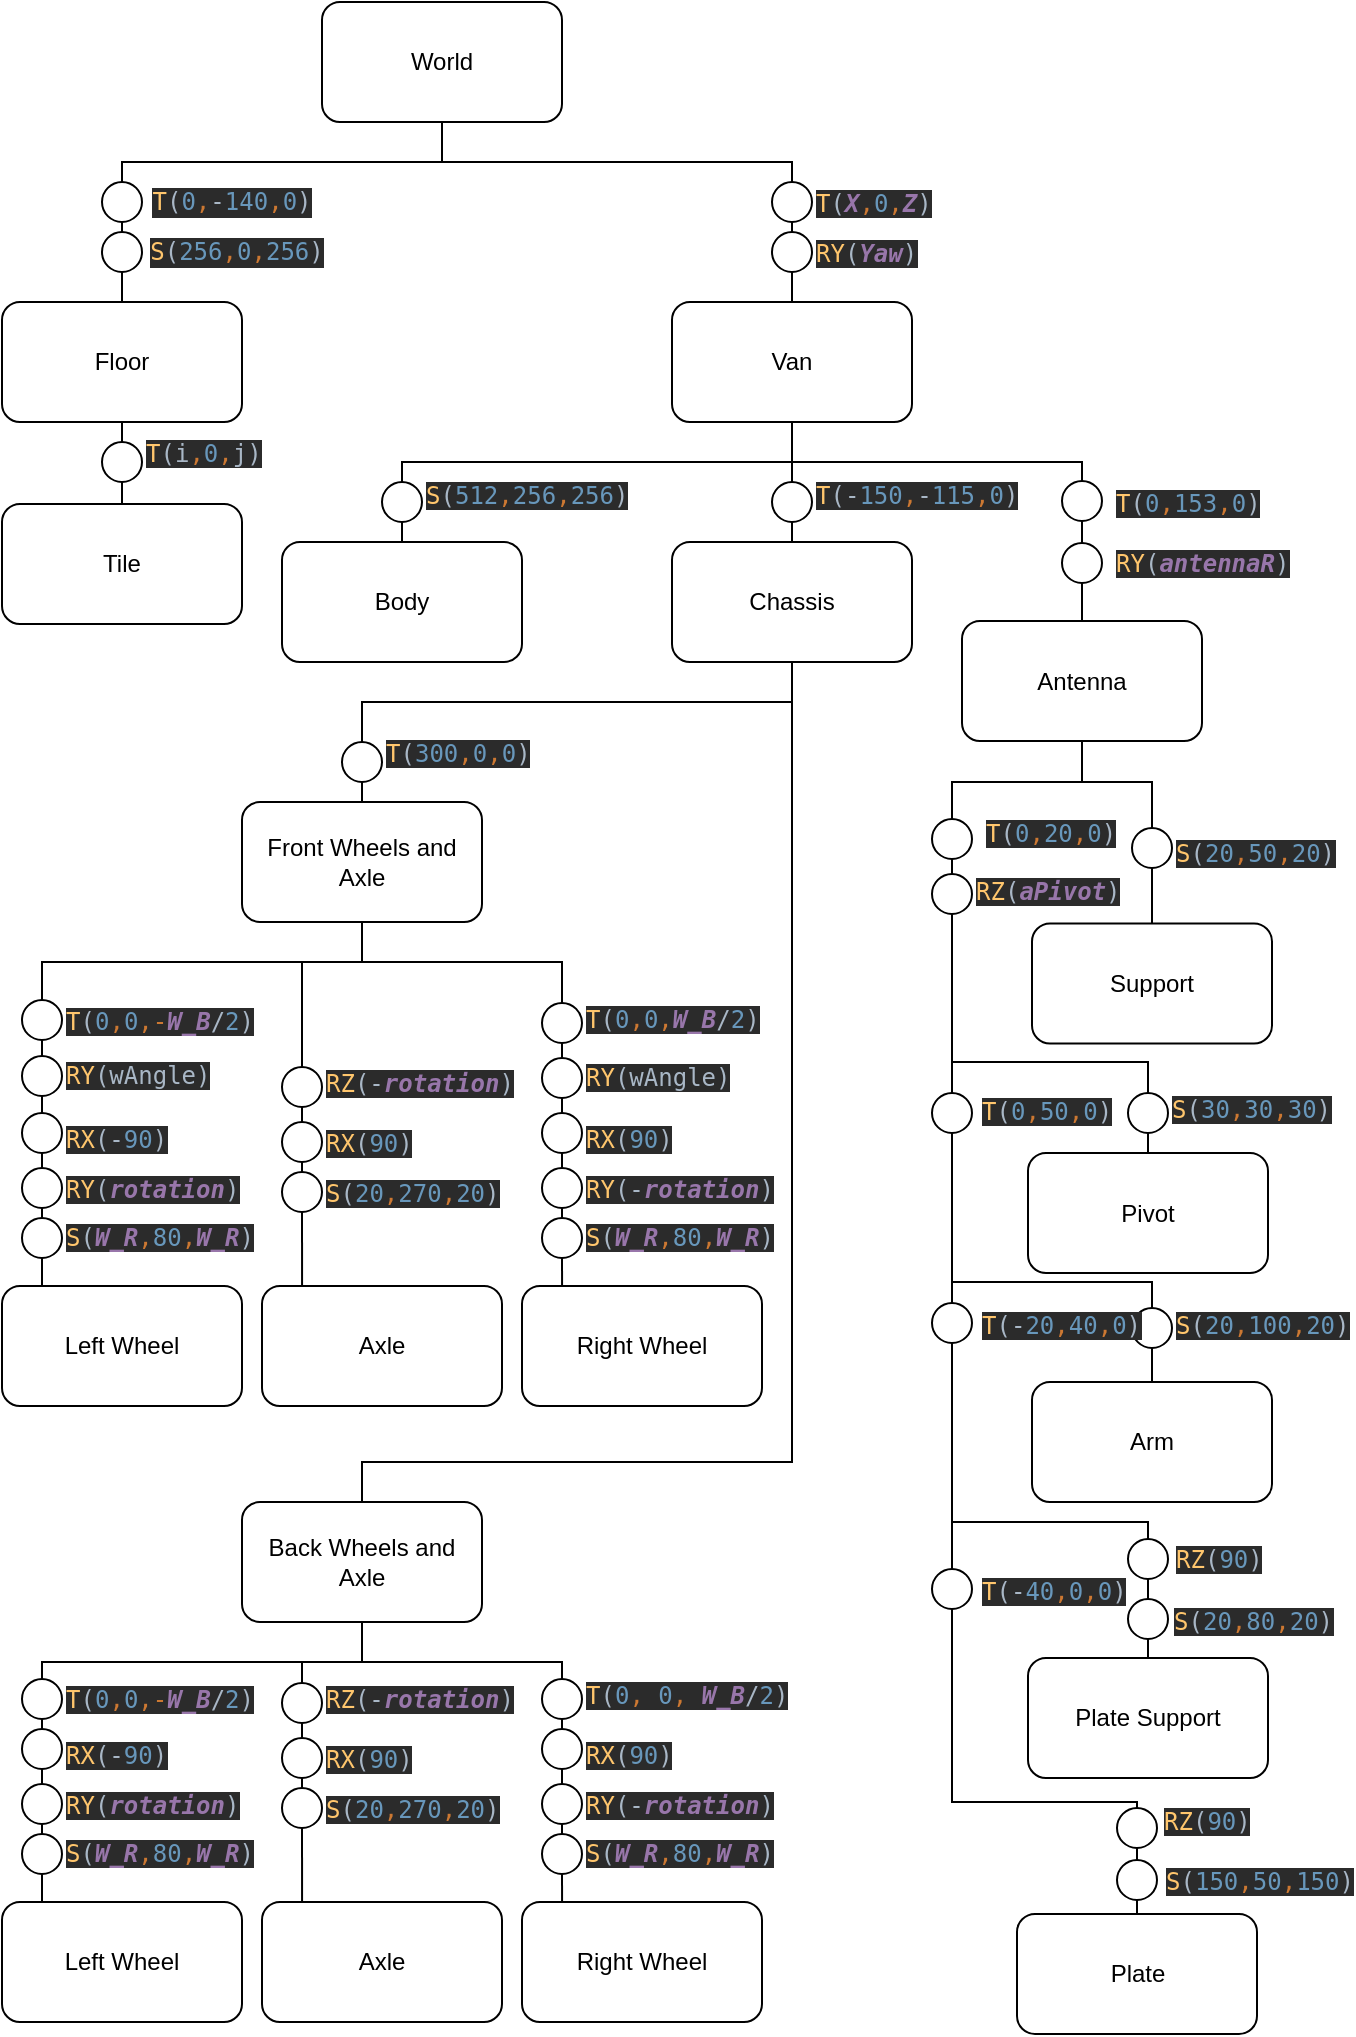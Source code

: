 <mxfile version="13.9.8" type="device"><diagram id="KSfSKWSJJX2gWL0Xvmhd" name="Page-1"><mxGraphModel dx="1673" dy="867" grid="1" gridSize="10" guides="1" tooltips="1" connect="1" arrows="1" fold="1" page="1" pageScale="1" pageWidth="827" pageHeight="1169" background="#ffffff" math="0" shadow="0"><root><mxCell id="0"/><mxCell id="1" parent="0"/><mxCell id="sRV_eM4DmZnyCUVmPdE1-3" value="" style="edgeStyle=orthogonalEdgeStyle;rounded=0;orthogonalLoop=1;jettySize=auto;html=1;endArrow=none;endFill=0;entryX=0.5;entryY=0;entryDx=0;entryDy=0;exitX=0.5;exitY=1;exitDx=0;exitDy=0;" parent="1" source="sRV_eM4DmZnyCUVmPdE1-1" target="N1MrW1ICCaDka0NNRzKC-1" edge="1"><mxGeometry relative="1" as="geometry"><mxPoint x="270" y="120" as="sourcePoint"/><Array as="points"><mxPoint x="230" y="90"/><mxPoint x="70" y="90"/></Array></mxGeometry></mxCell><mxCell id="sRV_eM4DmZnyCUVmPdE1-1" value="World" style="rounded=1;whiteSpace=wrap;html=1;" parent="1" vertex="1"><mxGeometry x="170" y="10" width="120" height="60" as="geometry"/></mxCell><mxCell id="N1MrW1ICCaDka0NNRzKC-13" value="" style="edgeStyle=orthogonalEdgeStyle;rounded=0;orthogonalLoop=1;jettySize=auto;html=1;labelBackgroundColor=#2B2B2B;endArrow=none;endFill=0;strokeColor=#FFFFFF;fontColor=#2B2B2B;" edge="1" parent="1" source="N1MrW1ICCaDka0NNRzKC-15" target="N1MrW1ICCaDka0NNRzKC-12"><mxGeometry relative="1" as="geometry"/></mxCell><mxCell id="sRV_eM4DmZnyCUVmPdE1-2" value="Floor" style="whiteSpace=wrap;html=1;rounded=1;" parent="1" vertex="1"><mxGeometry x="10" y="160" width="120" height="60" as="geometry"/></mxCell><mxCell id="N1MrW1ICCaDka0NNRzKC-24" style="edgeStyle=orthogonalEdgeStyle;rounded=0;orthogonalLoop=1;jettySize=auto;html=1;exitX=0.5;exitY=0;exitDx=0;exitDy=0;entryX=0.5;entryY=1;entryDx=0;entryDy=0;labelBackgroundColor=#2B2B2B;endArrow=none;endFill=0;strokeColor=#000000;fontColor=#2B2B2B;" edge="1" parent="1" source="sRV_eM4DmZnyCUVmPdE1-5" target="N1MrW1ICCaDka0NNRzKC-23"><mxGeometry relative="1" as="geometry"/></mxCell><mxCell id="N1MrW1ICCaDka0NNRzKC-28" style="edgeStyle=orthogonalEdgeStyle;rounded=0;orthogonalLoop=1;jettySize=auto;html=1;exitX=0.5;exitY=1;exitDx=0;exitDy=0;labelBackgroundColor=#2B2B2B;endArrow=none;endFill=0;strokeColor=#000000;fontColor=#2B2B2B;entryX=0.5;entryY=0;entryDx=0;entryDy=0;" edge="1" parent="1" source="sRV_eM4DmZnyCUVmPdE1-5" target="N1MrW1ICCaDka0NNRzKC-31"><mxGeometry relative="1" as="geometry"><Array as="points"><mxPoint x="405" y="240"/><mxPoint x="210" y="240"/></Array></mxGeometry></mxCell><mxCell id="N1MrW1ICCaDka0NNRzKC-135" style="edgeStyle=orthogonalEdgeStyle;rounded=0;orthogonalLoop=1;jettySize=auto;html=1;exitX=0.5;exitY=1;exitDx=0;exitDy=0;entryX=0.5;entryY=0;entryDx=0;entryDy=0;labelBackgroundColor=#2B2B2B;endArrow=none;endFill=0;strokeColor=#000000;fontColor=#2B2B2B;" edge="1" parent="1" source="sRV_eM4DmZnyCUVmPdE1-5" target="N1MrW1ICCaDka0NNRzKC-134"><mxGeometry relative="1" as="geometry"><Array as="points"><mxPoint x="405" y="240"/><mxPoint x="550" y="240"/></Array></mxGeometry></mxCell><mxCell id="sRV_eM4DmZnyCUVmPdE1-5" value="Van" style="whiteSpace=wrap;html=1;rounded=1;" parent="1" vertex="1"><mxGeometry x="345" y="160" width="120" height="60" as="geometry"/></mxCell><mxCell id="sRV_eM4DmZnyCUVmPdE1-7" value="Body" style="whiteSpace=wrap;html=1;rounded=1;" parent="1" vertex="1"><mxGeometry x="150" y="280" width="120" height="60" as="geometry"/></mxCell><mxCell id="N1MrW1ICCaDka0NNRzKC-60" style="edgeStyle=orthogonalEdgeStyle;rounded=0;orthogonalLoop=1;jettySize=auto;html=1;exitX=0.5;exitY=1;exitDx=0;exitDy=0;entryX=0.5;entryY=0;entryDx=0;entryDy=0;labelBackgroundColor=#2B2B2B;endArrow=none;endFill=0;strokeColor=#000000;fontColor=#2B2B2B;" edge="1" parent="1" source="sRV_eM4DmZnyCUVmPdE1-9" target="N1MrW1ICCaDka0NNRzKC-50"><mxGeometry relative="1" as="geometry"><Array as="points"><mxPoint x="190" y="840"/><mxPoint x="290" y="840"/></Array></mxGeometry></mxCell><mxCell id="N1MrW1ICCaDka0NNRzKC-73" style="edgeStyle=orthogonalEdgeStyle;rounded=0;orthogonalLoop=1;jettySize=auto;html=1;exitX=0.5;exitY=1;exitDx=0;exitDy=0;entryX=0.5;entryY=0;entryDx=0;entryDy=0;labelBackgroundColor=#2B2B2B;endArrow=none;endFill=0;strokeColor=#000000;fontColor=#2B2B2B;" edge="1" parent="1" source="sRV_eM4DmZnyCUVmPdE1-9" target="N1MrW1ICCaDka0NNRzKC-63"><mxGeometry relative="1" as="geometry"><Array as="points"><mxPoint x="190" y="840"/><mxPoint x="30" y="840"/></Array></mxGeometry></mxCell><mxCell id="sRV_eM4DmZnyCUVmPdE1-9" value="Back Wheels and Axle" style="whiteSpace=wrap;html=1;rounded=1;" parent="1" vertex="1"><mxGeometry x="130" y="760" width="120" height="60" as="geometry"/></mxCell><mxCell id="sRV_eM4DmZnyCUVmPdE1-11" value="Right Wheel" style="whiteSpace=wrap;html=1;rounded=1;" parent="1" vertex="1"><mxGeometry x="270" y="960" width="120" height="60" as="geometry"/></mxCell><mxCell id="sRV_eM4DmZnyCUVmPdE1-15" value="Axle" style="whiteSpace=wrap;html=1;rounded=1;" parent="1" vertex="1"><mxGeometry x="140" y="960" width="120" height="60" as="geometry"/></mxCell><mxCell id="N1MrW1ICCaDka0NNRzKC-74" style="edgeStyle=orthogonalEdgeStyle;rounded=0;orthogonalLoop=1;jettySize=auto;html=1;exitX=0.5;exitY=0;exitDx=0;exitDy=0;entryX=0.5;entryY=1;entryDx=0;entryDy=0;labelBackgroundColor=#2B2B2B;endArrow=none;endFill=0;strokeColor=#000000;fontColor=#2B2B2B;" edge="1" parent="1" source="sRV_eM4DmZnyCUVmPdE1-17" target="N1MrW1ICCaDka0NNRzKC-68"><mxGeometry relative="1" as="geometry"><Array as="points"><mxPoint x="30" y="960"/></Array></mxGeometry></mxCell><mxCell id="sRV_eM4DmZnyCUVmPdE1-17" value="Left Wheel" style="whiteSpace=wrap;html=1;rounded=1;" parent="1" vertex="1"><mxGeometry x="10" y="960" width="120" height="60" as="geometry"/></mxCell><mxCell id="N1MrW1ICCaDka0NNRzKC-145" style="edgeStyle=orthogonalEdgeStyle;rounded=0;orthogonalLoop=1;jettySize=auto;html=1;exitX=0.5;exitY=1;exitDx=0;exitDy=0;entryX=0.5;entryY=0;entryDx=0;entryDy=0;labelBackgroundColor=#2B2B2B;endArrow=none;endFill=0;strokeColor=#000000;fontColor=#2B2B2B;" edge="1" parent="1" source="sRV_eM4DmZnyCUVmPdE1-19" target="N1MrW1ICCaDka0NNRzKC-144"><mxGeometry relative="1" as="geometry"><Array as="points"><mxPoint x="550" y="400"/><mxPoint x="585" y="400"/></Array></mxGeometry></mxCell><mxCell id="N1MrW1ICCaDka0NNRzKC-152" style="edgeStyle=orthogonalEdgeStyle;rounded=0;orthogonalLoop=1;jettySize=auto;html=1;exitX=0.5;exitY=1;exitDx=0;exitDy=0;entryX=0.5;entryY=0;entryDx=0;entryDy=0;labelBackgroundColor=#2B2B2B;endArrow=none;endFill=0;strokeColor=#000000;fontColor=#2B2B2B;" edge="1" parent="1" source="sRV_eM4DmZnyCUVmPdE1-19" target="N1MrW1ICCaDka0NNRzKC-150"><mxGeometry relative="1" as="geometry"><Array as="points"><mxPoint x="550" y="400"/><mxPoint x="485" y="400"/></Array></mxGeometry></mxCell><mxCell id="sRV_eM4DmZnyCUVmPdE1-19" value="Antenna" style="whiteSpace=wrap;html=1;rounded=1;" parent="1" vertex="1"><mxGeometry x="490" y="319.5" width="120" height="60" as="geometry"/></mxCell><mxCell id="sRV_eM4DmZnyCUVmPdE1-23" style="edgeStyle=orthogonalEdgeStyle;rounded=0;orthogonalLoop=1;jettySize=auto;html=1;exitX=0.5;exitY=1;exitDx=0;exitDy=0;entryX=0.5;entryY=0;entryDx=0;entryDy=0;endArrow=none;endFill=0;" parent="1" source="sRV_eM4DmZnyCUVmPdE1-21" target="sRV_eM4DmZnyCUVmPdE1-9" edge="1"><mxGeometry relative="1" as="geometry"><Array as="points"><mxPoint x="405" y="740"/><mxPoint x="190" y="740"/></Array></mxGeometry></mxCell><mxCell id="N1MrW1ICCaDka0NNRzKC-38" style="edgeStyle=orthogonalEdgeStyle;rounded=0;orthogonalLoop=1;jettySize=auto;html=1;exitX=0.5;exitY=1;exitDx=0;exitDy=0;entryX=0.5;entryY=0;entryDx=0;entryDy=0;labelBackgroundColor=#2B2B2B;endArrow=none;endFill=0;strokeColor=#000000;fontColor=#2B2B2B;" edge="1" parent="1" source="sRV_eM4DmZnyCUVmPdE1-21" target="N1MrW1ICCaDka0NNRzKC-39"><mxGeometry relative="1" as="geometry"><Array as="points"><mxPoint x="405" y="360"/><mxPoint x="190" y="360"/></Array></mxGeometry></mxCell><mxCell id="sRV_eM4DmZnyCUVmPdE1-21" value="Chassis" style="whiteSpace=wrap;html=1;rounded=1;" parent="1" vertex="1"><mxGeometry x="345" y="280" width="120" height="60" as="geometry"/></mxCell><mxCell id="N1MrW1ICCaDka0NNRzKC-131" style="edgeStyle=orthogonalEdgeStyle;rounded=0;orthogonalLoop=1;jettySize=auto;html=1;exitX=0.5;exitY=1;exitDx=0;exitDy=0;entryX=0.5;entryY=0;entryDx=0;entryDy=0;labelBackgroundColor=#2B2B2B;endArrow=none;endFill=0;strokeColor=#000000;fontColor=#2B2B2B;" edge="1" parent="1" source="sRV_eM4DmZnyCUVmPdE1-24" target="N1MrW1ICCaDka0NNRzKC-106"><mxGeometry relative="1" as="geometry"><Array as="points"><mxPoint x="190" y="490"/><mxPoint x="30" y="490"/></Array></mxGeometry></mxCell><mxCell id="sRV_eM4DmZnyCUVmPdE1-24" value="Front Wheels and Axle" style="whiteSpace=wrap;html=1;rounded=1;" parent="1" vertex="1"><mxGeometry x="130" y="410" width="120" height="60" as="geometry"/></mxCell><mxCell id="sRV_eM4DmZnyCUVmPdE1-29" value="Arm" style="whiteSpace=wrap;html=1;rounded=1;" parent="1" vertex="1"><mxGeometry x="525" y="700" width="120" height="60" as="geometry"/></mxCell><mxCell id="sRV_eM4DmZnyCUVmPdE1-31" value="Plate" style="whiteSpace=wrap;html=1;rounded=1;" parent="1" vertex="1"><mxGeometry x="517.5" y="966" width="120" height="60" as="geometry"/></mxCell><mxCell id="sRV_eM4DmZnyCUVmPdE1-36" value="Support" style="whiteSpace=wrap;html=1;rounded=1;" parent="1" vertex="1"><mxGeometry x="525" y="470.75" width="120" height="60" as="geometry"/></mxCell><mxCell id="sRV_eM4DmZnyCUVmPdE1-38" value="Pivot" style="whiteSpace=wrap;html=1;rounded=1;" parent="1" vertex="1"><mxGeometry x="523" y="585.5" width="120" height="60" as="geometry"/></mxCell><mxCell id="N1MrW1ICCaDka0NNRzKC-3" style="edgeStyle=orthogonalEdgeStyle;rounded=0;orthogonalLoop=1;jettySize=auto;html=1;entryX=0.5;entryY=0;entryDx=0;entryDy=0;endArrow=none;endFill=0;exitX=0.5;exitY=1;exitDx=0;exitDy=0;" edge="1" parent="1" source="N1MrW1ICCaDka0NNRzKC-6" target="sRV_eM4DmZnyCUVmPdE1-2"><mxGeometry relative="1" as="geometry"/></mxCell><mxCell id="N1MrW1ICCaDka0NNRzKC-7" value="" style="edgeStyle=orthogonalEdgeStyle;rounded=0;orthogonalLoop=1;jettySize=auto;html=1;endArrow=none;endFill=0;" edge="1" parent="1" source="N1MrW1ICCaDka0NNRzKC-1" target="N1MrW1ICCaDka0NNRzKC-6"><mxGeometry relative="1" as="geometry"/></mxCell><mxCell id="N1MrW1ICCaDka0NNRzKC-1" value="&lt;pre style=&quot;background-color: rgb(43 , 43 , 43) ; color: rgb(169 , 183 , 198) ; font-family: &amp;#34;jetbrains mono&amp;#34; , monospace&quot;&gt;&lt;br&gt;&lt;/pre&gt;" style="ellipse;whiteSpace=wrap;html=1;aspect=fixed;" vertex="1" parent="1"><mxGeometry x="60" y="100" width="20" height="20" as="geometry"/></mxCell><mxCell id="N1MrW1ICCaDka0NNRzKC-4" value="&lt;pre style=&quot;background-color: rgb(43 , 43 , 43) ; color: rgb(169 , 183 , 198) ; font-family: &amp;#34;jetbrains mono&amp;#34; , monospace&quot;&gt;&lt;span style=&quot;color: rgb(255 , 198 , 109)&quot;&gt;S&lt;/span&gt;(&lt;span style=&quot;color: rgb(104 , 151 , 187)&quot;&gt;256&lt;/span&gt;&lt;span style=&quot;color: rgb(204 , 120 , 50)&quot;&gt;,&lt;/span&gt;&lt;span style=&quot;color: rgb(104 , 151 , 187)&quot;&gt;0&lt;/span&gt;&lt;span style=&quot;color: rgb(204 , 120 , 50)&quot;&gt;,&lt;/span&gt;&lt;span style=&quot;color: rgb(104 , 151 , 187)&quot;&gt;256&lt;/span&gt;)&lt;/pre&gt;" style="text;html=1;strokeColor=none;fillColor=none;align=center;verticalAlign=middle;whiteSpace=wrap;rounded=0;" vertex="1" parent="1"><mxGeometry x="85" y="125" width="85" height="20" as="geometry"/></mxCell><mxCell id="N1MrW1ICCaDka0NNRzKC-6" value="&lt;pre style=&quot;background-color: rgb(43 , 43 , 43) ; color: rgb(169 , 183 , 198) ; font-family: &amp;#34;jetbrains mono&amp;#34; , monospace&quot;&gt;&lt;br&gt;&lt;/pre&gt;" style="ellipse;whiteSpace=wrap;html=1;aspect=fixed;" vertex="1" parent="1"><mxGeometry x="60" y="125" width="20" height="20" as="geometry"/></mxCell><mxCell id="N1MrW1ICCaDka0NNRzKC-8" value="&lt;pre style=&quot;background-color: rgb(43 , 43 , 43) ; color: rgb(169 , 183 , 198) ; font-family: &amp;#34;jetbrains mono&amp;#34; , monospace&quot;&gt;&lt;span style=&quot;color: rgb(255 , 198 , 109)&quot;&gt;T&lt;/span&gt;(&lt;span style=&quot;color: rgb(104 , 151 , 187)&quot;&gt;0&lt;/span&gt;&lt;span style=&quot;color: rgb(204 , 120 , 50)&quot;&gt;,&lt;/span&gt;-&lt;span style=&quot;color: rgb(104 , 151 , 187)&quot;&gt;140&lt;/span&gt;&lt;span style=&quot;color: rgb(204 , 120 , 50)&quot;&gt;,&lt;/span&gt;&lt;span style=&quot;color: rgb(104 , 151 , 187)&quot;&gt;0&lt;/span&gt;)&lt;/pre&gt;" style="text;html=1;strokeColor=none;fillColor=none;align=center;verticalAlign=middle;whiteSpace=wrap;rounded=0;" vertex="1" parent="1"><mxGeometry x="85" y="100" width="80" height="20" as="geometry"/></mxCell><mxCell id="N1MrW1ICCaDka0NNRzKC-12" value="Tile" style="whiteSpace=wrap;html=1;rounded=1;" vertex="1" parent="1"><mxGeometry x="10" y="261" width="120" height="60" as="geometry"/></mxCell><mxCell id="N1MrW1ICCaDka0NNRzKC-14" value="" style="rounded=0;orthogonalLoop=1;jettySize=auto;html=1;endArrow=none;endFill=0;exitX=0.5;exitY=1;exitDx=0;exitDy=0;entryX=0.5;entryY=0;entryDx=0;entryDy=0;edgeStyle=orthogonalEdgeStyle;" edge="1" parent="1" source="sRV_eM4DmZnyCUVmPdE1-2" target="N1MrW1ICCaDka0NNRzKC-15"><mxGeometry relative="1" as="geometry"><mxPoint x="125.0" y="230" as="sourcePoint"/><mxPoint x="135" y="240" as="targetPoint"/></mxGeometry></mxCell><mxCell id="N1MrW1ICCaDka0NNRzKC-17" style="edgeStyle=orthogonalEdgeStyle;rounded=0;orthogonalLoop=1;jettySize=auto;html=1;exitX=0.5;exitY=1;exitDx=0;exitDy=0;entryX=0.5;entryY=0;entryDx=0;entryDy=0;labelBackgroundColor=#2B2B2B;endArrow=none;endFill=0;fontColor=#2B2B2B;" edge="1" parent="1" source="N1MrW1ICCaDka0NNRzKC-15" target="N1MrW1ICCaDka0NNRzKC-12"><mxGeometry relative="1" as="geometry"/></mxCell><mxCell id="N1MrW1ICCaDka0NNRzKC-15" value="&lt;pre style=&quot;background-color: rgb(43 , 43 , 43) ; color: rgb(169 , 183 , 198) ; font-family: &amp;#34;jetbrains mono&amp;#34; , monospace&quot;&gt;&lt;br&gt;&lt;/pre&gt;" style="ellipse;whiteSpace=wrap;html=1;aspect=fixed;" vertex="1" parent="1"><mxGeometry x="60" y="230" width="20" height="20" as="geometry"/></mxCell><mxCell id="N1MrW1ICCaDka0NNRzKC-18" value="&lt;pre style=&quot;background-color: rgb(43 , 43 , 43) ; color: rgb(169 , 183 , 198) ; font-family: &amp;#34;jetbrains mono&amp;#34; , monospace&quot;&gt;&lt;span style=&quot;color: rgb(255 , 198 , 109)&quot;&gt;T&lt;/span&gt;(i&lt;span style=&quot;color: rgb(204 , 120 , 50)&quot;&gt;,&lt;/span&gt;&lt;span style=&quot;color: rgb(104 , 151 , 187)&quot;&gt;0&lt;/span&gt;&lt;span style=&quot;color: rgb(204 , 120 , 50)&quot;&gt;,&lt;/span&gt;j)&lt;/pre&gt;" style="text;whiteSpace=wrap;html=1;fontColor=#2B2B2B;" vertex="1" parent="1"><mxGeometry x="80" y="210" width="75" height="40" as="geometry"/></mxCell><mxCell id="N1MrW1ICCaDka0NNRzKC-21" value="" style="edgeStyle=orthogonalEdgeStyle;rounded=0;orthogonalLoop=1;jettySize=auto;html=1;endArrow=none;endFill=0;" edge="1" parent="1" source="N1MrW1ICCaDka0NNRzKC-22" target="N1MrW1ICCaDka0NNRzKC-23"><mxGeometry relative="1" as="geometry"/></mxCell><mxCell id="N1MrW1ICCaDka0NNRzKC-25" style="edgeStyle=orthogonalEdgeStyle;rounded=0;orthogonalLoop=1;jettySize=auto;html=1;exitX=0.5;exitY=0;exitDx=0;exitDy=0;entryX=0.5;entryY=1;entryDx=0;entryDy=0;labelBackgroundColor=#2B2B2B;endArrow=none;endFill=0;strokeColor=#000000;fontColor=#2B2B2B;" edge="1" parent="1" source="N1MrW1ICCaDka0NNRzKC-22" target="sRV_eM4DmZnyCUVmPdE1-1"><mxGeometry relative="1" as="geometry"><Array as="points"><mxPoint x="405" y="90"/><mxPoint x="230" y="90"/></Array></mxGeometry></mxCell><mxCell id="N1MrW1ICCaDka0NNRzKC-22" value="&lt;pre style=&quot;background-color: rgb(43 , 43 , 43) ; color: rgb(169 , 183 , 198) ; font-family: &amp;#34;jetbrains mono&amp;#34; , monospace&quot;&gt;&lt;br&gt;&lt;/pre&gt;" style="ellipse;whiteSpace=wrap;html=1;aspect=fixed;" vertex="1" parent="1"><mxGeometry x="395" y="100" width="20" height="20" as="geometry"/></mxCell><mxCell id="N1MrW1ICCaDka0NNRzKC-23" value="&lt;pre style=&quot;background-color: rgb(43 , 43 , 43) ; color: rgb(169 , 183 , 198) ; font-family: &amp;#34;jetbrains mono&amp;#34; , monospace&quot;&gt;&lt;br&gt;&lt;/pre&gt;" style="ellipse;whiteSpace=wrap;html=1;aspect=fixed;" vertex="1" parent="1"><mxGeometry x="395" y="125" width="20" height="20" as="geometry"/></mxCell><mxCell id="N1MrW1ICCaDka0NNRzKC-26" value="&lt;pre style=&quot;background-color: #2b2b2b ; color: #a9b7c6 ; font-family: &amp;#34;jetbrains mono&amp;#34; , monospace ; font-size: 9 8pt&quot;&gt;&lt;span style=&quot;color: #ffc66d&quot;&gt;T&lt;/span&gt;(&lt;span style=&quot;color: #9876aa ; font-weight: bold ; font-style: italic&quot;&gt;X&lt;/span&gt;&lt;span style=&quot;color: #cc7832&quot;&gt;,&lt;/span&gt;&lt;span style=&quot;color: #6897bb&quot;&gt;0&lt;/span&gt;&lt;span style=&quot;color: #cc7832&quot;&gt;,&lt;/span&gt;&lt;span style=&quot;color: #9876aa ; font-weight: bold ; font-style: italic&quot;&gt;Z&lt;/span&gt;)&lt;/pre&gt;" style="text;whiteSpace=wrap;html=1;fontColor=#2B2B2B;" vertex="1" parent="1"><mxGeometry x="415" y="85" width="120" height="40" as="geometry"/></mxCell><mxCell id="N1MrW1ICCaDka0NNRzKC-27" value="&lt;pre style=&quot;background-color: #2b2b2b ; color: #a9b7c6 ; font-family: &amp;#34;jetbrains mono&amp;#34; , monospace ; font-size: 9 8pt&quot;&gt;&lt;span style=&quot;color: #ffc66d&quot;&gt;RY&lt;/span&gt;(&lt;span style=&quot;color: #9876aa ; font-weight: bold ; font-style: italic&quot;&gt;Yaw&lt;/span&gt;)&lt;/pre&gt;" style="text;whiteSpace=wrap;html=1;fontColor=#2B2B2B;" vertex="1" parent="1"><mxGeometry x="415" y="110" width="80" height="40" as="geometry"/></mxCell><mxCell id="N1MrW1ICCaDka0NNRzKC-30" value="&lt;pre style=&quot;background-color: #2b2b2b ; color: #a9b7c6 ; font-family: &amp;#34;jetbrains mono&amp;#34; , monospace ; font-size: 9 8pt&quot;&gt;&lt;span style=&quot;color: #ffc66d&quot;&gt;S&lt;/span&gt;(&lt;span style=&quot;color: #6897bb&quot;&gt;512&lt;/span&gt;&lt;span style=&quot;color: #cc7832&quot;&gt;,&lt;/span&gt;&lt;span style=&quot;color: #6897bb&quot;&gt;256&lt;/span&gt;&lt;span style=&quot;color: #cc7832&quot;&gt;,&lt;/span&gt;&lt;span style=&quot;color: #6897bb&quot;&gt;256&lt;/span&gt;)&lt;/pre&gt;" style="text;whiteSpace=wrap;html=1;fontColor=#2B2B2B;" vertex="1" parent="1"><mxGeometry x="220" y="231" width="110" height="30" as="geometry"/></mxCell><mxCell id="N1MrW1ICCaDka0NNRzKC-32" style="edgeStyle=orthogonalEdgeStyle;rounded=0;orthogonalLoop=1;jettySize=auto;html=1;entryX=0.5;entryY=0;entryDx=0;entryDy=0;labelBackgroundColor=#2B2B2B;endArrow=none;endFill=0;strokeColor=#000000;fontColor=#2B2B2B;exitX=0.5;exitY=1;exitDx=0;exitDy=0;" edge="1" parent="1" source="N1MrW1ICCaDka0NNRzKC-31" target="sRV_eM4DmZnyCUVmPdE1-7"><mxGeometry relative="1" as="geometry"><Array as="points"/></mxGeometry></mxCell><mxCell id="N1MrW1ICCaDka0NNRzKC-31" value="&lt;pre style=&quot;background-color: rgb(43 , 43 , 43) ; color: rgb(169 , 183 , 198) ; font-family: &amp;#34;jetbrains mono&amp;#34; , monospace&quot;&gt;&lt;br&gt;&lt;/pre&gt;" style="ellipse;whiteSpace=wrap;html=1;aspect=fixed;" vertex="1" parent="1"><mxGeometry x="200" y="250" width="20" height="20" as="geometry"/></mxCell><mxCell id="N1MrW1ICCaDka0NNRzKC-34" style="edgeStyle=orthogonalEdgeStyle;rounded=0;orthogonalLoop=1;jettySize=auto;html=1;labelBackgroundColor=#2B2B2B;endArrow=none;endFill=0;strokeColor=#000000;fontColor=#2B2B2B;entryX=0.5;entryY=1;entryDx=0;entryDy=0;exitX=0.5;exitY=0;exitDx=0;exitDy=0;" edge="1" parent="1" source="N1MrW1ICCaDka0NNRzKC-33" target="sRV_eM4DmZnyCUVmPdE1-5"><mxGeometry relative="1" as="geometry"/></mxCell><mxCell id="N1MrW1ICCaDka0NNRzKC-35" style="rounded=0;orthogonalLoop=1;jettySize=auto;html=1;labelBackgroundColor=#2B2B2B;endArrow=none;endFill=0;strokeColor=#000000;fontColor=#2B2B2B;entryX=0.5;entryY=0;entryDx=0;entryDy=0;edgeStyle=elbowEdgeStyle;exitX=0.5;exitY=1;exitDx=0;exitDy=0;" edge="1" parent="1" source="N1MrW1ICCaDka0NNRzKC-33" target="sRV_eM4DmZnyCUVmPdE1-21"><mxGeometry relative="1" as="geometry"/></mxCell><mxCell id="N1MrW1ICCaDka0NNRzKC-33" value="&lt;pre style=&quot;background-color: rgb(43 , 43 , 43) ; color: rgb(169 , 183 , 198) ; font-family: &amp;#34;jetbrains mono&amp;#34; , monospace&quot;&gt;&lt;br&gt;&lt;/pre&gt;" style="ellipse;whiteSpace=wrap;html=1;aspect=fixed;" vertex="1" parent="1"><mxGeometry x="395" y="250" width="20" height="20" as="geometry"/></mxCell><mxCell id="N1MrW1ICCaDka0NNRzKC-37" value="&lt;pre style=&quot;background-color: #2b2b2b ; color: #a9b7c6 ; font-family: &amp;#34;jetbrains mono&amp;#34; , monospace ; font-size: 9 8pt&quot;&gt;&lt;span style=&quot;color: #ffc66d&quot;&gt;T&lt;/span&gt;(-&lt;span style=&quot;color: #6897bb&quot;&gt;150&lt;/span&gt;&lt;span style=&quot;color: #cc7832&quot;&gt;,&lt;/span&gt;-&lt;span style=&quot;color: #6897bb&quot;&gt;115&lt;/span&gt;&lt;span style=&quot;color: #cc7832&quot;&gt;,&lt;/span&gt;&lt;span style=&quot;color: #6897bb&quot;&gt;0&lt;/span&gt;)&lt;/pre&gt;" style="text;whiteSpace=wrap;html=1;fontColor=#2B2B2B;" vertex="1" parent="1"><mxGeometry x="415" y="231" width="120" height="30" as="geometry"/></mxCell><mxCell id="N1MrW1ICCaDka0NNRzKC-40" style="edgeStyle=orthogonalEdgeStyle;rounded=0;orthogonalLoop=1;jettySize=auto;html=1;exitX=0.5;exitY=1;exitDx=0;exitDy=0;entryX=0.5;entryY=0;entryDx=0;entryDy=0;labelBackgroundColor=#2B2B2B;endArrow=none;endFill=0;strokeColor=#000000;fontColor=#2B2B2B;" edge="1" parent="1" source="N1MrW1ICCaDka0NNRzKC-39" target="sRV_eM4DmZnyCUVmPdE1-24"><mxGeometry relative="1" as="geometry"/></mxCell><mxCell id="N1MrW1ICCaDka0NNRzKC-39" value="&lt;pre style=&quot;background-color: rgb(43 , 43 , 43) ; color: rgb(169 , 183 , 198) ; font-family: &amp;#34;jetbrains mono&amp;#34; , monospace&quot;&gt;&lt;br&gt;&lt;/pre&gt;" style="ellipse;whiteSpace=wrap;html=1;aspect=fixed;" vertex="1" parent="1"><mxGeometry x="180" y="380" width="20" height="20" as="geometry"/></mxCell><mxCell id="N1MrW1ICCaDka0NNRzKC-41" value="&lt;pre style=&quot;background-color: #2b2b2b ; color: #a9b7c6 ; font-family: &amp;#34;jetbrains mono&amp;#34; , monospace ; font-size: 9 8pt&quot;&gt;&lt;span style=&quot;color: #ffc66d&quot;&gt;T&lt;/span&gt;(&lt;span style=&quot;color: #6897bb&quot;&gt;300&lt;/span&gt;&lt;span style=&quot;color: #cc7832&quot;&gt;,&lt;/span&gt;&lt;span style=&quot;color: #6897bb&quot;&gt;0&lt;/span&gt;&lt;span style=&quot;color: #cc7832&quot;&gt;,&lt;/span&gt;&lt;span style=&quot;color: #6897bb&quot;&gt;0&lt;/span&gt;)&lt;/pre&gt;" style="text;whiteSpace=wrap;html=1;fontColor=#2B2B2B;" vertex="1" parent="1"><mxGeometry x="200" y="360" width="90" height="40" as="geometry"/></mxCell><mxCell id="N1MrW1ICCaDka0NNRzKC-49" value="" style="edgeStyle=orthogonalEdgeStyle;rounded=0;orthogonalLoop=1;jettySize=auto;html=1;endArrow=none;endFill=0;" edge="1" parent="1" source="N1MrW1ICCaDka0NNRzKC-50" target="N1MrW1ICCaDka0NNRzKC-51"><mxGeometry relative="1" as="geometry"/></mxCell><mxCell id="N1MrW1ICCaDka0NNRzKC-50" value="&lt;pre style=&quot;background-color: rgb(43 , 43 , 43) ; color: rgb(169 , 183 , 198) ; font-family: &amp;#34;jetbrains mono&amp;#34; , monospace&quot;&gt;&lt;br&gt;&lt;/pre&gt;" style="ellipse;whiteSpace=wrap;html=1;aspect=fixed;" vertex="1" parent="1"><mxGeometry x="280" y="848.5" width="20" height="20" as="geometry"/></mxCell><mxCell id="N1MrW1ICCaDka0NNRzKC-55" style="edgeStyle=orthogonalEdgeStyle;rounded=0;orthogonalLoop=1;jettySize=auto;html=1;exitX=0.5;exitY=1;exitDx=0;exitDy=0;entryX=0.5;entryY=0;entryDx=0;entryDy=0;labelBackgroundColor=#2B2B2B;endArrow=none;endFill=0;strokeColor=#000000;fontColor=#2B2B2B;" edge="1" parent="1" source="N1MrW1ICCaDka0NNRzKC-51" target="N1MrW1ICCaDka0NNRzKC-53"><mxGeometry relative="1" as="geometry"/></mxCell><mxCell id="N1MrW1ICCaDka0NNRzKC-51" value="&lt;pre style=&quot;background-color: rgb(43 , 43 , 43) ; color: rgb(169 , 183 , 198) ; font-family: &amp;#34;jetbrains mono&amp;#34; , monospace&quot;&gt;&lt;br&gt;&lt;/pre&gt;" style="ellipse;whiteSpace=wrap;html=1;aspect=fixed;" vertex="1" parent="1"><mxGeometry x="280" y="873.5" width="20" height="20" as="geometry"/></mxCell><mxCell id="N1MrW1ICCaDka0NNRzKC-52" value="" style="edgeStyle=orthogonalEdgeStyle;rounded=0;orthogonalLoop=1;jettySize=auto;html=1;endArrow=none;endFill=0;" edge="1" parent="1" source="N1MrW1ICCaDka0NNRzKC-53" target="N1MrW1ICCaDka0NNRzKC-54"><mxGeometry relative="1" as="geometry"/></mxCell><mxCell id="N1MrW1ICCaDka0NNRzKC-53" value="&lt;pre style=&quot;background-color: rgb(43 , 43 , 43) ; color: rgb(169 , 183 , 198) ; font-family: &amp;#34;jetbrains mono&amp;#34; , monospace&quot;&gt;&lt;br&gt;&lt;/pre&gt;" style="ellipse;whiteSpace=wrap;html=1;aspect=fixed;" vertex="1" parent="1"><mxGeometry x="280" y="901" width="20" height="20" as="geometry"/></mxCell><mxCell id="N1MrW1ICCaDka0NNRzKC-61" style="edgeStyle=orthogonalEdgeStyle;rounded=0;orthogonalLoop=1;jettySize=auto;html=1;exitX=0.5;exitY=1;exitDx=0;exitDy=0;entryX=0.167;entryY=0.004;entryDx=0;entryDy=0;labelBackgroundColor=#2B2B2B;endArrow=none;endFill=0;strokeColor=#000000;fontColor=#2B2B2B;entryPerimeter=0;" edge="1" parent="1" source="N1MrW1ICCaDka0NNRzKC-54" target="sRV_eM4DmZnyCUVmPdE1-11"><mxGeometry relative="1" as="geometry"/></mxCell><mxCell id="N1MrW1ICCaDka0NNRzKC-54" value="&lt;pre style=&quot;background-color: rgb(43 , 43 , 43) ; color: rgb(169 , 183 , 198) ; font-family: &amp;#34;jetbrains mono&amp;#34; , monospace&quot;&gt;&lt;br&gt;&lt;/pre&gt;" style="ellipse;whiteSpace=wrap;html=1;aspect=fixed;" vertex="1" parent="1"><mxGeometry x="280" y="926" width="20" height="20" as="geometry"/></mxCell><mxCell id="N1MrW1ICCaDka0NNRzKC-56" value="&lt;pre style=&quot;font-size: 12px ; font-style: normal ; font-weight: 400 ; letter-spacing: normal ; text-align: left ; text-indent: 0px ; text-transform: none ; word-spacing: 0px ; background-color: rgb(43 , 43 , 43) ; color: rgb(169 , 183 , 198) ; font-family: &amp;#34;jetbrains mono&amp;#34; , monospace&quot;&gt;&lt;span style=&quot;color: rgb(255 , 198 , 109)&quot;&gt;T&lt;/span&gt;(&lt;span style=&quot;color: rgb(104 , 151 , 187)&quot;&gt;0&lt;/span&gt;&lt;span style=&quot;color: rgb(204 , 120 , 50)&quot;&gt;, &lt;/span&gt;&lt;span style=&quot;color: rgb(104 , 151 , 187)&quot;&gt;0&lt;/span&gt;&lt;span style=&quot;color: rgb(204 , 120 , 50)&quot;&gt;, &lt;/span&gt;&lt;span style=&quot;color: rgb(152 , 118 , 170) ; font-weight: bold ; font-style: italic&quot;&gt;W_B&lt;/span&gt;/&lt;span style=&quot;color: rgb(104 , 151 , 187)&quot;&gt;2&lt;/span&gt;)&lt;/pre&gt;" style="text;whiteSpace=wrap;html=1;fontColor=#2B2B2B;" vertex="1" parent="1"><mxGeometry x="300" y="830.5" width="90" height="20" as="geometry"/></mxCell><mxCell id="N1MrW1ICCaDka0NNRzKC-57" value="&lt;pre style=&quot;font-size: 12px ; font-style: normal ; font-weight: 400 ; letter-spacing: normal ; text-align: left ; text-indent: 0px ; text-transform: none ; word-spacing: 0px ; background-color: rgb(43 , 43 , 43) ; color: rgb(169 , 183 , 198) ; font-family: &amp;#34;jetbrains mono&amp;#34; , monospace&quot;&gt;&lt;span style=&quot;color: rgb(255 , 198 , 109)&quot;&gt;RX&lt;/span&gt;(&lt;span style=&quot;color: rgb(104 , 151 , 187)&quot;&gt;90&lt;/span&gt;)&lt;/pre&gt;" style="text;whiteSpace=wrap;html=1;fontColor=#2B2B2B;" vertex="1" parent="1"><mxGeometry x="300" y="861" width="50" height="20" as="geometry"/></mxCell><mxCell id="N1MrW1ICCaDka0NNRzKC-58" value="&lt;pre style=&quot;font-size: 12px ; font-style: normal ; font-weight: 400 ; letter-spacing: normal ; text-align: left ; text-indent: 0px ; text-transform: none ; word-spacing: 0px ; background-color: rgb(43 , 43 , 43) ; color: rgb(169 , 183 , 198) ; font-family: &amp;#34;jetbrains mono&amp;#34; , monospace&quot;&gt;&lt;span style=&quot;color: rgb(255 , 198 , 109)&quot;&gt;RY&lt;/span&gt;(-&lt;span style=&quot;color: rgb(152 , 118 , 170) ; font-weight: bold ; font-style: italic&quot;&gt;rotation&lt;/span&gt;)&lt;span style=&quot;color: rgb(204 , 120 , 50)&quot;&gt;&lt;br&gt;&lt;/span&gt;&lt;/pre&gt;" style="text;whiteSpace=wrap;html=1;fontColor=#2B2B2B;" vertex="1" parent="1"><mxGeometry x="300" y="885.75" width="40" height="20" as="geometry"/></mxCell><mxCell id="N1MrW1ICCaDka0NNRzKC-59" value="&lt;pre style=&quot;font-size: 12px ; font-style: normal ; font-weight: 400 ; letter-spacing: normal ; text-align: left ; text-indent: 0px ; text-transform: none ; word-spacing: 0px ; background-color: rgb(43 , 43 , 43) ; color: rgb(169 , 183 , 198) ; font-family: &amp;#34;jetbrains mono&amp;#34; , monospace&quot;&gt;&lt;span style=&quot;color: rgb(255 , 198 , 109)&quot;&gt;S&lt;/span&gt;(&lt;span style=&quot;color: rgb(152 , 118 , 170) ; font-weight: bold ; font-style: italic&quot;&gt;W_R&lt;/span&gt;&lt;span style=&quot;color: rgb(204 , 120 , 50)&quot;&gt;,&lt;/span&gt;&lt;span style=&quot;color: rgb(104 , 151 , 187)&quot;&gt;80&lt;/span&gt;&lt;span style=&quot;color: rgb(204 , 120 , 50)&quot;&gt;,&lt;/span&gt;&lt;span style=&quot;color: rgb(152 , 118 , 170) ; font-weight: bold ; font-style: italic&quot;&gt;W_R&lt;/span&gt;)&lt;/pre&gt;" style="text;whiteSpace=wrap;html=1;fontColor=#2B2B2B;" vertex="1" parent="1"><mxGeometry x="300" y="910" width="80" height="20" as="geometry"/></mxCell><mxCell id="N1MrW1ICCaDka0NNRzKC-62" value="" style="edgeStyle=orthogonalEdgeStyle;rounded=0;orthogonalLoop=1;jettySize=auto;html=1;endArrow=none;endFill=0;" edge="1" parent="1" source="N1MrW1ICCaDka0NNRzKC-63" target="N1MrW1ICCaDka0NNRzKC-65"><mxGeometry relative="1" as="geometry"/></mxCell><mxCell id="N1MrW1ICCaDka0NNRzKC-63" value="&lt;pre style=&quot;background-color: rgb(43 , 43 , 43) ; color: rgb(169 , 183 , 198) ; font-family: &amp;#34;jetbrains mono&amp;#34; , monospace&quot;&gt;&lt;br&gt;&lt;/pre&gt;" style="ellipse;whiteSpace=wrap;html=1;aspect=fixed;" vertex="1" parent="1"><mxGeometry x="20" y="848.5" width="20" height="20" as="geometry"/></mxCell><mxCell id="N1MrW1ICCaDka0NNRzKC-64" style="edgeStyle=orthogonalEdgeStyle;rounded=0;orthogonalLoop=1;jettySize=auto;html=1;exitX=0.5;exitY=1;exitDx=0;exitDy=0;entryX=0.5;entryY=0;entryDx=0;entryDy=0;labelBackgroundColor=#2B2B2B;endArrow=none;endFill=0;strokeColor=#000000;fontColor=#2B2B2B;" edge="1" parent="1" source="N1MrW1ICCaDka0NNRzKC-65" target="N1MrW1ICCaDka0NNRzKC-67"><mxGeometry relative="1" as="geometry"/></mxCell><mxCell id="N1MrW1ICCaDka0NNRzKC-65" value="&lt;pre style=&quot;background-color: rgb(43 , 43 , 43) ; color: rgb(169 , 183 , 198) ; font-family: &amp;#34;jetbrains mono&amp;#34; , monospace&quot;&gt;&lt;br&gt;&lt;/pre&gt;" style="ellipse;whiteSpace=wrap;html=1;aspect=fixed;" vertex="1" parent="1"><mxGeometry x="20" y="873.5" width="20" height="20" as="geometry"/></mxCell><mxCell id="N1MrW1ICCaDka0NNRzKC-66" value="" style="edgeStyle=orthogonalEdgeStyle;rounded=0;orthogonalLoop=1;jettySize=auto;html=1;endArrow=none;endFill=0;" edge="1" parent="1" source="N1MrW1ICCaDka0NNRzKC-67" target="N1MrW1ICCaDka0NNRzKC-68"><mxGeometry relative="1" as="geometry"/></mxCell><mxCell id="N1MrW1ICCaDka0NNRzKC-67" value="&lt;pre style=&quot;background-color: rgb(43 , 43 , 43) ; color: rgb(169 , 183 , 198) ; font-family: &amp;#34;jetbrains mono&amp;#34; , monospace&quot;&gt;&lt;br&gt;&lt;/pre&gt;" style="ellipse;whiteSpace=wrap;html=1;aspect=fixed;" vertex="1" parent="1"><mxGeometry x="20" y="901" width="20" height="20" as="geometry"/></mxCell><mxCell id="N1MrW1ICCaDka0NNRzKC-68" value="&lt;pre style=&quot;background-color: rgb(43 , 43 , 43) ; color: rgb(169 , 183 , 198) ; font-family: &amp;#34;jetbrains mono&amp;#34; , monospace&quot;&gt;&lt;br&gt;&lt;/pre&gt;" style="ellipse;whiteSpace=wrap;html=1;aspect=fixed;" vertex="1" parent="1"><mxGeometry x="20" y="926" width="20" height="20" as="geometry"/></mxCell><mxCell id="N1MrW1ICCaDka0NNRzKC-69" value="&lt;pre style=&quot;font-size: 12px ; font-style: normal ; font-weight: 400 ; letter-spacing: normal ; text-align: left ; text-indent: 0px ; text-transform: none ; word-spacing: 0px ; background-color: rgb(43 , 43 , 43) ; color: rgb(169 , 183 , 198) ; font-family: &amp;#34;jetbrains mono&amp;#34; , monospace&quot;&gt;&lt;span style=&quot;color: rgb(255 , 198 , 109)&quot;&gt;T&lt;/span&gt;(&lt;span style=&quot;color: rgb(104 , 151 , 187)&quot;&gt;0&lt;/span&gt;&lt;span style=&quot;color: rgb(204 , 120 , 50)&quot;&gt;,&lt;/span&gt;&lt;span style=&quot;color: rgb(104 , 151 , 187)&quot;&gt;0&lt;/span&gt;&lt;span style=&quot;color: rgb(204 , 120 , 50)&quot;&gt;,-&lt;/span&gt;&lt;span style=&quot;color: rgb(152 , 118 , 170) ; font-weight: bold ; font-style: italic&quot;&gt;W_B&lt;/span&gt;/&lt;span style=&quot;color: rgb(104 , 151 , 187)&quot;&gt;2&lt;/span&gt;)&lt;/pre&gt;" style="text;whiteSpace=wrap;html=1;fontColor=#2B2B2B;" vertex="1" parent="1"><mxGeometry x="40" y="833" width="90" height="20" as="geometry"/></mxCell><mxCell id="N1MrW1ICCaDka0NNRzKC-70" value="&lt;pre style=&quot;font-size: 12px ; font-style: normal ; font-weight: 400 ; letter-spacing: normal ; text-align: left ; text-indent: 0px ; text-transform: none ; word-spacing: 0px ; background-color: rgb(43 , 43 , 43) ; color: rgb(169 , 183 , 198) ; font-family: &amp;#34;jetbrains mono&amp;#34; , monospace&quot;&gt;&lt;span style=&quot;color: rgb(255 , 198 , 109)&quot;&gt;RX&lt;/span&gt;(-&lt;span style=&quot;color: rgb(104 , 151 , 187)&quot;&gt;90&lt;/span&gt;)&lt;/pre&gt;" style="text;whiteSpace=wrap;html=1;fontColor=#2B2B2B;" vertex="1" parent="1"><mxGeometry x="40" y="861" width="50" height="20" as="geometry"/></mxCell><mxCell id="N1MrW1ICCaDka0NNRzKC-71" value="&lt;pre style=&quot;font-size: 12px ; font-style: normal ; font-weight: 400 ; letter-spacing: normal ; text-align: left ; text-indent: 0px ; text-transform: none ; word-spacing: 0px ; background-color: rgb(43 , 43 , 43) ; color: rgb(169 , 183 , 198) ; font-family: &amp;#34;jetbrains mono&amp;#34; , monospace&quot;&gt;&lt;span style=&quot;color: rgb(255 , 198 , 109)&quot;&gt;RY&lt;/span&gt;(&lt;span style=&quot;color: rgb(152 , 118 , 170) ; font-weight: bold ; font-style: italic&quot;&gt;rotation&lt;/span&gt;)&lt;span style=&quot;color: rgb(204 , 120 , 50)&quot;&gt;&lt;br&gt;&lt;/span&gt;&lt;/pre&gt;" style="text;whiteSpace=wrap;html=1;fontColor=#2B2B2B;" vertex="1" parent="1"><mxGeometry x="40" y="885.75" width="90" height="20" as="geometry"/></mxCell><mxCell id="N1MrW1ICCaDka0NNRzKC-72" value="&lt;pre style=&quot;font-size: 12px ; font-style: normal ; font-weight: 400 ; letter-spacing: normal ; text-align: left ; text-indent: 0px ; text-transform: none ; word-spacing: 0px ; background-color: rgb(43 , 43 , 43) ; color: rgb(169 , 183 , 198) ; font-family: &amp;#34;jetbrains mono&amp;#34; , monospace&quot;&gt;&lt;span style=&quot;color: rgb(255 , 198 , 109)&quot;&gt;S&lt;/span&gt;(&lt;span style=&quot;color: rgb(152 , 118 , 170) ; font-weight: bold ; font-style: italic&quot;&gt;W_R&lt;/span&gt;&lt;span style=&quot;color: rgb(204 , 120 , 50)&quot;&gt;,&lt;/span&gt;&lt;span style=&quot;color: rgb(104 , 151 , 187)&quot;&gt;80&lt;/span&gt;&lt;span style=&quot;color: rgb(204 , 120 , 50) ; line-height: 60%&quot;&gt;,&lt;/span&gt;&lt;span style=&quot;color: rgb(152 , 118 , 170) ; font-weight: bold ; font-style: italic&quot;&gt;W_R&lt;/span&gt;)&lt;/pre&gt;" style="text;whiteSpace=wrap;html=1;fontColor=#2B2B2B;" vertex="1" parent="1"><mxGeometry x="40" y="910" width="90" height="20" as="geometry"/></mxCell><mxCell id="N1MrW1ICCaDka0NNRzKC-77" style="edgeStyle=orthogonalEdgeStyle;rounded=0;orthogonalLoop=1;jettySize=auto;html=1;exitX=0.5;exitY=1;exitDx=0;exitDy=0;entryX=0.5;entryY=0;entryDx=0;entryDy=0;labelBackgroundColor=#2B2B2B;endArrow=none;endFill=0;strokeColor=#000000;fontColor=#2B2B2B;" edge="1" parent="1" source="N1MrW1ICCaDka0NNRzKC-78" target="N1MrW1ICCaDka0NNRzKC-80"><mxGeometry relative="1" as="geometry"/></mxCell><mxCell id="N1MrW1ICCaDka0NNRzKC-82" style="edgeStyle=orthogonalEdgeStyle;rounded=0;orthogonalLoop=1;jettySize=auto;html=1;exitX=0.5;exitY=0;exitDx=0;exitDy=0;entryX=0.5;entryY=1;entryDx=0;entryDy=0;labelBackgroundColor=#2B2B2B;endArrow=none;endFill=0;strokeColor=#000000;fontColor=#2B2B2B;" edge="1" parent="1" source="N1MrW1ICCaDka0NNRzKC-78" target="sRV_eM4DmZnyCUVmPdE1-9"><mxGeometry relative="1" as="geometry"><Array as="points"><mxPoint x="160" y="840"/><mxPoint x="190" y="840"/></Array></mxGeometry></mxCell><mxCell id="N1MrW1ICCaDka0NNRzKC-78" value="&lt;pre style=&quot;background-color: rgb(43 , 43 , 43) ; color: rgb(169 , 183 , 198) ; font-family: &amp;#34;jetbrains mono&amp;#34; , monospace&quot;&gt;&lt;br&gt;&lt;/pre&gt;" style="ellipse;whiteSpace=wrap;html=1;aspect=fixed;" vertex="1" parent="1"><mxGeometry x="150" y="850.5" width="20" height="20" as="geometry"/></mxCell><mxCell id="N1MrW1ICCaDka0NNRzKC-79" value="" style="edgeStyle=orthogonalEdgeStyle;rounded=0;orthogonalLoop=1;jettySize=auto;html=1;endArrow=none;endFill=0;" edge="1" parent="1" source="N1MrW1ICCaDka0NNRzKC-80" target="N1MrW1ICCaDka0NNRzKC-81"><mxGeometry relative="1" as="geometry"/></mxCell><mxCell id="N1MrW1ICCaDka0NNRzKC-80" value="&lt;pre style=&quot;background-color: rgb(43 , 43 , 43) ; color: rgb(169 , 183 , 198) ; font-family: &amp;#34;jetbrains mono&amp;#34; , monospace&quot;&gt;&lt;br&gt;&lt;/pre&gt;" style="ellipse;whiteSpace=wrap;html=1;aspect=fixed;" vertex="1" parent="1"><mxGeometry x="150" y="878" width="20" height="20" as="geometry"/></mxCell><mxCell id="N1MrW1ICCaDka0NNRzKC-83" style="edgeStyle=orthogonalEdgeStyle;rounded=0;orthogonalLoop=1;jettySize=auto;html=1;exitX=0.5;exitY=1;exitDx=0;exitDy=0;labelBackgroundColor=#2B2B2B;endArrow=none;endFill=0;strokeColor=#000000;fontColor=#2B2B2B;entryX=0.167;entryY=-0.003;entryDx=0;entryDy=0;entryPerimeter=0;" edge="1" parent="1" source="N1MrW1ICCaDka0NNRzKC-81" target="sRV_eM4DmZnyCUVmPdE1-15"><mxGeometry relative="1" as="geometry"><mxPoint x="210" y="940" as="targetPoint"/></mxGeometry></mxCell><mxCell id="N1MrW1ICCaDka0NNRzKC-81" value="&lt;pre style=&quot;background-color: rgb(43 , 43 , 43) ; color: rgb(169 , 183 , 198) ; font-family: &amp;#34;jetbrains mono&amp;#34; , monospace&quot;&gt;&lt;br&gt;&lt;/pre&gt;" style="ellipse;whiteSpace=wrap;html=1;aspect=fixed;" vertex="1" parent="1"><mxGeometry x="150" y="903" width="20" height="20" as="geometry"/></mxCell><mxCell id="N1MrW1ICCaDka0NNRzKC-84" value="&lt;pre style=&quot;font-size: 12px ; font-style: normal ; font-weight: 400 ; letter-spacing: normal ; text-align: left ; text-indent: 0px ; text-transform: none ; word-spacing: 0px ; background-color: rgb(43 , 43 , 43) ; color: rgb(169 , 183 , 198) ; font-family: &amp;#34;jetbrains mono&amp;#34; , monospace&quot;&gt;&lt;span style=&quot;color: rgb(255 , 198 , 109)&quot;&gt;RZ&lt;/span&gt;(-&lt;span style=&quot;color: rgb(152 , 118 , 170) ; font-weight: bold ; font-style: italic&quot;&gt;rotation&lt;/span&gt;)&lt;span style=&quot;color: rgb(204 , 120 , 50)&quot;&gt;&lt;br&gt;&lt;/span&gt;&lt;/pre&gt;" style="text;whiteSpace=wrap;html=1;fontColor=#2B2B2B;" vertex="1" parent="1"><mxGeometry x="170" y="833" width="70" height="30" as="geometry"/></mxCell><mxCell id="N1MrW1ICCaDka0NNRzKC-85" value="&lt;pre style=&quot;font-size: 12px ; font-style: normal ; font-weight: 400 ; letter-spacing: normal ; text-align: left ; text-indent: 0px ; text-transform: none ; word-spacing: 0px ; background-color: rgb(43 , 43 , 43) ; color: rgb(169 , 183 , 198) ; font-family: &amp;#34;jetbrains mono&amp;#34; , monospace&quot;&gt;&lt;span style=&quot;color: rgb(255 , 198 , 109)&quot;&gt;RX&lt;/span&gt;(&lt;span style=&quot;color: rgb(104 , 151 , 187)&quot;&gt;90&lt;/span&gt;)&lt;span style=&quot;color: rgb(204 , 120 , 50)&quot;&gt;&lt;br&gt;&lt;/span&gt;&lt;/pre&gt;" style="text;whiteSpace=wrap;html=1;fontColor=#2B2B2B;" vertex="1" parent="1"><mxGeometry x="170" y="862.5" width="40" height="33" as="geometry"/></mxCell><mxCell id="N1MrW1ICCaDka0NNRzKC-86" value="&lt;pre style=&quot;font-size: 12px ; font-style: normal ; font-weight: 400 ; letter-spacing: normal ; text-align: left ; text-indent: 0px ; text-transform: none ; word-spacing: 0px ; background-color: rgb(43 , 43 , 43) ; color: rgb(169 , 183 , 198) ; font-family: &amp;#34;jetbrains mono&amp;#34; , monospace&quot;&gt;&lt;span style=&quot;color: rgb(255 , 198 , 109)&quot;&gt;S&lt;/span&gt;(&lt;span style=&quot;color: rgb(104 , 151 , 187)&quot;&gt;20&lt;/span&gt;&lt;span style=&quot;color: rgb(204 , 120 , 50)&quot;&gt;,&lt;/span&gt;&lt;span style=&quot;color: rgb(104 , 151 , 187)&quot;&gt;270&lt;/span&gt;&lt;span style=&quot;color: rgb(204 , 120 , 50)&quot;&gt;,&lt;/span&gt;&lt;span style=&quot;color: rgb(104 , 151 , 187)&quot;&gt;20&lt;/span&gt;)&lt;/pre&gt;" style="text;whiteSpace=wrap;html=1;fontColor=#2B2B2B;" vertex="1" parent="1"><mxGeometry x="170" y="887.75" width="80" height="20" as="geometry"/></mxCell><mxCell id="N1MrW1ICCaDka0NNRzKC-89" value="Right Wheel" style="whiteSpace=wrap;html=1;rounded=1;" vertex="1" parent="1"><mxGeometry x="270" y="652" width="120" height="60" as="geometry"/></mxCell><mxCell id="N1MrW1ICCaDka0NNRzKC-90" value="Axle" style="whiteSpace=wrap;html=1;rounded=1;" vertex="1" parent="1"><mxGeometry x="140" y="652" width="120" height="60" as="geometry"/></mxCell><mxCell id="N1MrW1ICCaDka0NNRzKC-91" style="edgeStyle=orthogonalEdgeStyle;rounded=0;orthogonalLoop=1;jettySize=auto;html=1;exitX=0.5;exitY=0;exitDx=0;exitDy=0;entryX=0.5;entryY=1;entryDx=0;entryDy=0;labelBackgroundColor=#2B2B2B;endArrow=none;endFill=0;strokeColor=#000000;fontColor=#2B2B2B;" edge="1" parent="1" source="N1MrW1ICCaDka0NNRzKC-92" target="N1MrW1ICCaDka0NNRzKC-111"><mxGeometry relative="1" as="geometry"><Array as="points"><mxPoint x="30" y="652"/></Array></mxGeometry></mxCell><mxCell id="N1MrW1ICCaDka0NNRzKC-92" value="Left Wheel" style="whiteSpace=wrap;html=1;rounded=1;" vertex="1" parent="1"><mxGeometry x="10" y="652" width="120" height="60" as="geometry"/></mxCell><mxCell id="N1MrW1ICCaDka0NNRzKC-93" value="" style="edgeStyle=orthogonalEdgeStyle;rounded=0;orthogonalLoop=1;jettySize=auto;html=1;endArrow=none;endFill=0;entryX=0.5;entryY=0;entryDx=0;entryDy=0;exitX=0.5;exitY=1;exitDx=0;exitDy=0;" edge="1" parent="1" source="N1MrW1ICCaDka0NNRzKC-94" target="N1MrW1ICCaDka0NNRzKC-127"><mxGeometry relative="1" as="geometry"/></mxCell><mxCell id="N1MrW1ICCaDka0NNRzKC-133" style="edgeStyle=orthogonalEdgeStyle;rounded=0;orthogonalLoop=1;jettySize=auto;html=1;exitX=0.5;exitY=0;exitDx=0;exitDy=0;entryX=0.5;entryY=1;entryDx=0;entryDy=0;labelBackgroundColor=#2B2B2B;endArrow=none;endFill=0;strokeColor=#000000;fontColor=#2B2B2B;" edge="1" parent="1" source="N1MrW1ICCaDka0NNRzKC-94" target="sRV_eM4DmZnyCUVmPdE1-24"><mxGeometry relative="1" as="geometry"><Array as="points"><mxPoint x="290" y="490"/><mxPoint x="190" y="490"/></Array></mxGeometry></mxCell><mxCell id="N1MrW1ICCaDka0NNRzKC-94" value="&lt;pre style=&quot;background-color: rgb(43 , 43 , 43) ; color: rgb(169 , 183 , 198) ; font-family: &amp;#34;jetbrains mono&amp;#34; , monospace&quot;&gt;&lt;br&gt;&lt;/pre&gt;" style="ellipse;whiteSpace=wrap;html=1;aspect=fixed;" vertex="1" parent="1"><mxGeometry x="280" y="510.5" width="20" height="20" as="geometry"/></mxCell><mxCell id="N1MrW1ICCaDka0NNRzKC-95" style="edgeStyle=orthogonalEdgeStyle;rounded=0;orthogonalLoop=1;jettySize=auto;html=1;exitX=0.5;exitY=1;exitDx=0;exitDy=0;entryX=0.5;entryY=0;entryDx=0;entryDy=0;labelBackgroundColor=#2B2B2B;endArrow=none;endFill=0;strokeColor=#000000;fontColor=#2B2B2B;" edge="1" parent="1" source="N1MrW1ICCaDka0NNRzKC-96" target="N1MrW1ICCaDka0NNRzKC-98"><mxGeometry relative="1" as="geometry"/></mxCell><mxCell id="N1MrW1ICCaDka0NNRzKC-128" style="edgeStyle=orthogonalEdgeStyle;rounded=0;orthogonalLoop=1;jettySize=auto;html=1;exitX=0.5;exitY=0;exitDx=0;exitDy=0;entryX=0.5;entryY=1;entryDx=0;entryDy=0;labelBackgroundColor=#2B2B2B;endArrow=none;endFill=0;strokeColor=#000000;fontColor=#2B2B2B;" edge="1" parent="1" source="N1MrW1ICCaDka0NNRzKC-96" target="N1MrW1ICCaDka0NNRzKC-127"><mxGeometry relative="1" as="geometry"/></mxCell><mxCell id="N1MrW1ICCaDka0NNRzKC-96" value="&lt;pre style=&quot;background-color: rgb(43 , 43 , 43) ; color: rgb(169 , 183 , 198) ; font-family: &amp;#34;jetbrains mono&amp;#34; , monospace&quot;&gt;&lt;br&gt;&lt;/pre&gt;" style="ellipse;whiteSpace=wrap;html=1;aspect=fixed;" vertex="1" parent="1"><mxGeometry x="280" y="565.5" width="20" height="20" as="geometry"/></mxCell><mxCell id="N1MrW1ICCaDka0NNRzKC-97" value="" style="edgeStyle=orthogonalEdgeStyle;rounded=0;orthogonalLoop=1;jettySize=auto;html=1;endArrow=none;endFill=0;" edge="1" parent="1" source="N1MrW1ICCaDka0NNRzKC-98" target="N1MrW1ICCaDka0NNRzKC-100"><mxGeometry relative="1" as="geometry"/></mxCell><mxCell id="N1MrW1ICCaDka0NNRzKC-98" value="&lt;pre style=&quot;background-color: rgb(43 , 43 , 43) ; color: rgb(169 , 183 , 198) ; font-family: &amp;#34;jetbrains mono&amp;#34; , monospace&quot;&gt;&lt;br&gt;&lt;/pre&gt;" style="ellipse;whiteSpace=wrap;html=1;aspect=fixed;" vertex="1" parent="1"><mxGeometry x="280" y="593" width="20" height="20" as="geometry"/></mxCell><mxCell id="N1MrW1ICCaDka0NNRzKC-99" style="edgeStyle=orthogonalEdgeStyle;rounded=0;orthogonalLoop=1;jettySize=auto;html=1;exitX=0.5;exitY=1;exitDx=0;exitDy=0;entryX=0.167;entryY=0.004;entryDx=0;entryDy=0;labelBackgroundColor=#2B2B2B;endArrow=none;endFill=0;strokeColor=#000000;fontColor=#2B2B2B;entryPerimeter=0;" edge="1" parent="1" source="N1MrW1ICCaDka0NNRzKC-100" target="N1MrW1ICCaDka0NNRzKC-89"><mxGeometry relative="1" as="geometry"/></mxCell><mxCell id="N1MrW1ICCaDka0NNRzKC-100" value="&lt;pre style=&quot;background-color: rgb(43 , 43 , 43) ; color: rgb(169 , 183 , 198) ; font-family: &amp;#34;jetbrains mono&amp;#34; , monospace&quot;&gt;&lt;br&gt;&lt;/pre&gt;" style="ellipse;whiteSpace=wrap;html=1;aspect=fixed;" vertex="1" parent="1"><mxGeometry x="280" y="618" width="20" height="20" as="geometry"/></mxCell><mxCell id="N1MrW1ICCaDka0NNRzKC-101" value="&lt;pre style=&quot;font-size: 12px ; font-style: normal ; font-weight: 400 ; letter-spacing: normal ; text-align: left ; text-indent: 0px ; text-transform: none ; word-spacing: 0px ; background-color: rgb(43 , 43 , 43) ; color: rgb(169 , 183 , 198) ; font-family: &amp;#34;jetbrains mono&amp;#34; , monospace&quot;&gt;&lt;span style=&quot;color: rgb(255 , 198 , 109)&quot;&gt;T&lt;/span&gt;(&lt;span style=&quot;color: rgb(104 , 151 , 187)&quot;&gt;0&lt;/span&gt;&lt;span style=&quot;color: rgb(204 , 120 , 50)&quot;&gt;,&lt;/span&gt;&lt;span style=&quot;color: rgb(104 , 151 , 187)&quot;&gt;0&lt;/span&gt;&lt;span style=&quot;color: rgb(204 , 120 , 50)&quot;&gt;,&lt;/span&gt;&lt;span style=&quot;color: rgb(152 , 118 , 170) ; font-weight: bold ; font-style: italic&quot;&gt;W_B&lt;/span&gt;/&lt;span style=&quot;color: rgb(104 , 151 , 187)&quot;&gt;2&lt;/span&gt;)&lt;/pre&gt;" style="text;whiteSpace=wrap;html=1;fontColor=#2B2B2B;" vertex="1" parent="1"><mxGeometry x="300" y="492.5" width="90" height="20" as="geometry"/></mxCell><mxCell id="N1MrW1ICCaDka0NNRzKC-102" value="&lt;pre style=&quot;font-size: 12px ; font-style: normal ; font-weight: 400 ; letter-spacing: normal ; text-align: left ; text-indent: 0px ; text-transform: none ; word-spacing: 0px ; background-color: rgb(43 , 43 , 43) ; color: rgb(169 , 183 , 198) ; font-family: &amp;#34;jetbrains mono&amp;#34; , monospace&quot;&gt;&lt;span style=&quot;color: rgb(255 , 198 , 109)&quot;&gt;RX&lt;/span&gt;(&lt;span style=&quot;color: rgb(104 , 151 , 187)&quot;&gt;90&lt;/span&gt;)&lt;/pre&gt;" style="text;whiteSpace=wrap;html=1;fontColor=#2B2B2B;" vertex="1" parent="1"><mxGeometry x="300" y="553" width="50" height="20" as="geometry"/></mxCell><mxCell id="N1MrW1ICCaDka0NNRzKC-103" value="&lt;pre style=&quot;font-size: 12px ; font-style: normal ; font-weight: 400 ; letter-spacing: normal ; text-align: left ; text-indent: 0px ; text-transform: none ; word-spacing: 0px ; background-color: rgb(43 , 43 , 43) ; color: rgb(169 , 183 , 198) ; font-family: &amp;#34;jetbrains mono&amp;#34; , monospace&quot;&gt;&lt;span style=&quot;color: rgb(255 , 198 , 109)&quot;&gt;RY&lt;/span&gt;(-&lt;span style=&quot;color: rgb(152 , 118 , 170) ; font-weight: bold ; font-style: italic&quot;&gt;rotation&lt;/span&gt;)&lt;span style=&quot;color: rgb(204 , 120 , 50)&quot;&gt;&lt;br&gt;&lt;/span&gt;&lt;/pre&gt;" style="text;whiteSpace=wrap;html=1;fontColor=#2B2B2B;" vertex="1" parent="1"><mxGeometry x="300" y="577.75" width="40" height="20" as="geometry"/></mxCell><mxCell id="N1MrW1ICCaDka0NNRzKC-104" value="&lt;pre style=&quot;font-size: 12px ; font-style: normal ; font-weight: 400 ; letter-spacing: normal ; text-align: left ; text-indent: 0px ; text-transform: none ; word-spacing: 0px ; background-color: rgb(43 , 43 , 43) ; color: rgb(169 , 183 , 198) ; font-family: &amp;#34;jetbrains mono&amp;#34; , monospace&quot;&gt;&lt;span style=&quot;color: rgb(255 , 198 , 109)&quot;&gt;S&lt;/span&gt;(&lt;span style=&quot;color: rgb(152 , 118 , 170) ; font-weight: bold ; font-style: italic&quot;&gt;W_R&lt;/span&gt;&lt;span style=&quot;color: rgb(204 , 120 , 50)&quot;&gt;,&lt;/span&gt;&lt;span style=&quot;color: rgb(104 , 151 , 187)&quot;&gt;80&lt;/span&gt;&lt;span style=&quot;color: rgb(204 , 120 , 50)&quot;&gt;,&lt;/span&gt;&lt;span style=&quot;color: rgb(152 , 118 , 170) ; font-weight: bold ; font-style: italic&quot;&gt;W_R&lt;/span&gt;)&lt;/pre&gt;" style="text;whiteSpace=wrap;html=1;fontColor=#2B2B2B;" vertex="1" parent="1"><mxGeometry x="300" y="602" width="80" height="20" as="geometry"/></mxCell><mxCell id="N1MrW1ICCaDka0NNRzKC-105" value="" style="edgeStyle=orthogonalEdgeStyle;rounded=0;orthogonalLoop=1;jettySize=auto;html=1;endArrow=none;endFill=0;entryX=0.5;entryY=0;entryDx=0;entryDy=0;exitX=0.5;exitY=1;exitDx=0;exitDy=0;" edge="1" parent="1" source="N1MrW1ICCaDka0NNRzKC-106" target="N1MrW1ICCaDka0NNRzKC-125"><mxGeometry relative="1" as="geometry"/></mxCell><mxCell id="N1MrW1ICCaDka0NNRzKC-106" value="&lt;pre style=&quot;background-color: rgb(43 , 43 , 43) ; color: rgb(169 , 183 , 198) ; font-family: &amp;#34;jetbrains mono&amp;#34; , monospace&quot;&gt;&lt;br&gt;&lt;/pre&gt;" style="ellipse;whiteSpace=wrap;html=1;aspect=fixed;" vertex="1" parent="1"><mxGeometry x="20" y="509" width="20" height="20" as="geometry"/></mxCell><mxCell id="N1MrW1ICCaDka0NNRzKC-107" style="edgeStyle=orthogonalEdgeStyle;rounded=0;orthogonalLoop=1;jettySize=auto;html=1;exitX=0.5;exitY=1;exitDx=0;exitDy=0;entryX=0.5;entryY=0;entryDx=0;entryDy=0;labelBackgroundColor=#2B2B2B;endArrow=none;endFill=0;strokeColor=#000000;fontColor=#2B2B2B;" edge="1" parent="1" source="N1MrW1ICCaDka0NNRzKC-108" target="N1MrW1ICCaDka0NNRzKC-110"><mxGeometry relative="1" as="geometry"/></mxCell><mxCell id="N1MrW1ICCaDka0NNRzKC-108" value="&lt;pre style=&quot;background-color: rgb(43 , 43 , 43) ; color: rgb(169 , 183 , 198) ; font-family: &amp;#34;jetbrains mono&amp;#34; , monospace&quot;&gt;&lt;br&gt;&lt;/pre&gt;" style="ellipse;whiteSpace=wrap;html=1;aspect=fixed;" vertex="1" parent="1"><mxGeometry x="20" y="565.5" width="20" height="20" as="geometry"/></mxCell><mxCell id="N1MrW1ICCaDka0NNRzKC-109" value="" style="edgeStyle=orthogonalEdgeStyle;rounded=0;orthogonalLoop=1;jettySize=auto;html=1;endArrow=none;endFill=0;" edge="1" parent="1" source="N1MrW1ICCaDka0NNRzKC-110" target="N1MrW1ICCaDka0NNRzKC-111"><mxGeometry relative="1" as="geometry"/></mxCell><mxCell id="N1MrW1ICCaDka0NNRzKC-110" value="&lt;pre style=&quot;background-color: rgb(43 , 43 , 43) ; color: rgb(169 , 183 , 198) ; font-family: &amp;#34;jetbrains mono&amp;#34; , monospace&quot;&gt;&lt;br&gt;&lt;/pre&gt;" style="ellipse;whiteSpace=wrap;html=1;aspect=fixed;" vertex="1" parent="1"><mxGeometry x="20" y="593" width="20" height="20" as="geometry"/></mxCell><mxCell id="N1MrW1ICCaDka0NNRzKC-111" value="&lt;pre style=&quot;background-color: rgb(43 , 43 , 43) ; color: rgb(169 , 183 , 198) ; font-family: &amp;#34;jetbrains mono&amp;#34; , monospace&quot;&gt;&lt;br&gt;&lt;/pre&gt;" style="ellipse;whiteSpace=wrap;html=1;aspect=fixed;" vertex="1" parent="1"><mxGeometry x="20" y="618" width="20" height="20" as="geometry"/></mxCell><mxCell id="N1MrW1ICCaDka0NNRzKC-112" value="&lt;pre style=&quot;font-size: 12px ; font-style: normal ; font-weight: 400 ; letter-spacing: normal ; text-align: left ; text-indent: 0px ; text-transform: none ; word-spacing: 0px ; background-color: rgb(43 , 43 , 43) ; color: rgb(169 , 183 , 198) ; font-family: &amp;#34;jetbrains mono&amp;#34; , monospace&quot;&gt;&lt;span style=&quot;color: rgb(255 , 198 , 109)&quot;&gt;T&lt;/span&gt;(&lt;span style=&quot;color: rgb(104 , 151 , 187)&quot;&gt;0&lt;/span&gt;&lt;span style=&quot;color: rgb(204 , 120 , 50)&quot;&gt;,&lt;/span&gt;&lt;span style=&quot;color: rgb(104 , 151 , 187)&quot;&gt;0&lt;/span&gt;&lt;span style=&quot;color: rgb(204 , 120 , 50)&quot;&gt;,-&lt;/span&gt;&lt;span style=&quot;color: rgb(152 , 118 , 170) ; font-weight: bold ; font-style: italic&quot;&gt;W_B&lt;/span&gt;/&lt;span style=&quot;color: rgb(104 , 151 , 187)&quot;&gt;2&lt;/span&gt;)&lt;/pre&gt;" style="text;whiteSpace=wrap;html=1;fontColor=#2B2B2B;" vertex="1" parent="1"><mxGeometry x="40" y="493.5" width="90" height="20" as="geometry"/></mxCell><mxCell id="N1MrW1ICCaDka0NNRzKC-113" value="&lt;pre style=&quot;font-size: 12px ; font-style: normal ; font-weight: 400 ; letter-spacing: normal ; text-align: left ; text-indent: 0px ; text-transform: none ; word-spacing: 0px ; background-color: rgb(43 , 43 , 43) ; color: rgb(169 , 183 , 198) ; font-family: &amp;#34;jetbrains mono&amp;#34; , monospace&quot;&gt;&lt;span style=&quot;color: rgb(255 , 198 , 109)&quot;&gt;RX&lt;/span&gt;(-&lt;span style=&quot;color: rgb(104 , 151 , 187)&quot;&gt;90&lt;/span&gt;)&lt;/pre&gt;" style="text;whiteSpace=wrap;html=1;fontColor=#2B2B2B;" vertex="1" parent="1"><mxGeometry x="40" y="553" width="50" height="20" as="geometry"/></mxCell><mxCell id="N1MrW1ICCaDka0NNRzKC-114" value="&lt;pre style=&quot;font-size: 12px ; font-style: normal ; font-weight: 400 ; letter-spacing: normal ; text-align: left ; text-indent: 0px ; text-transform: none ; word-spacing: 0px ; background-color: rgb(43 , 43 , 43) ; color: rgb(169 , 183 , 198) ; font-family: &amp;#34;jetbrains mono&amp;#34; , monospace&quot;&gt;&lt;span style=&quot;color: rgb(255 , 198 , 109)&quot;&gt;RY&lt;/span&gt;(&lt;span style=&quot;color: rgb(152 , 118 , 170) ; font-weight: bold ; font-style: italic&quot;&gt;rotation&lt;/span&gt;)&lt;span style=&quot;color: rgb(204 , 120 , 50)&quot;&gt;&lt;br&gt;&lt;/span&gt;&lt;/pre&gt;" style="text;whiteSpace=wrap;html=1;fontColor=#2B2B2B;" vertex="1" parent="1"><mxGeometry x="40" y="577.75" width="90" height="20" as="geometry"/></mxCell><mxCell id="N1MrW1ICCaDka0NNRzKC-115" value="&lt;pre style=&quot;font-size: 12px ; font-style: normal ; font-weight: 400 ; letter-spacing: normal ; text-align: left ; text-indent: 0px ; text-transform: none ; word-spacing: 0px ; background-color: rgb(43 , 43 , 43) ; color: rgb(169 , 183 , 198) ; font-family: &amp;#34;jetbrains mono&amp;#34; , monospace&quot;&gt;&lt;span style=&quot;color: rgb(255 , 198 , 109)&quot;&gt;S&lt;/span&gt;(&lt;span style=&quot;color: rgb(152 , 118 , 170) ; font-weight: bold ; font-style: italic&quot;&gt;W_R&lt;/span&gt;&lt;span style=&quot;color: rgb(204 , 120 , 50)&quot;&gt;,&lt;/span&gt;&lt;span style=&quot;color: rgb(104 , 151 , 187)&quot;&gt;80&lt;/span&gt;&lt;span style=&quot;color: rgb(204 , 120 , 50) ; line-height: 60%&quot;&gt;,&lt;/span&gt;&lt;span style=&quot;color: rgb(152 , 118 , 170) ; font-weight: bold ; font-style: italic&quot;&gt;W_R&lt;/span&gt;)&lt;/pre&gt;" style="text;whiteSpace=wrap;html=1;fontColor=#2B2B2B;" vertex="1" parent="1"><mxGeometry x="40" y="602" width="90" height="20" as="geometry"/></mxCell><mxCell id="N1MrW1ICCaDka0NNRzKC-116" style="edgeStyle=orthogonalEdgeStyle;rounded=0;orthogonalLoop=1;jettySize=auto;html=1;exitX=0.5;exitY=1;exitDx=0;exitDy=0;entryX=0.5;entryY=0;entryDx=0;entryDy=0;labelBackgroundColor=#2B2B2B;endArrow=none;endFill=0;strokeColor=#000000;fontColor=#2B2B2B;" edge="1" parent="1" source="N1MrW1ICCaDka0NNRzKC-117" target="N1MrW1ICCaDka0NNRzKC-119"><mxGeometry relative="1" as="geometry"/></mxCell><mxCell id="N1MrW1ICCaDka0NNRzKC-132" style="edgeStyle=orthogonalEdgeStyle;rounded=0;orthogonalLoop=1;jettySize=auto;html=1;exitX=0.5;exitY=0;exitDx=0;exitDy=0;entryX=0.5;entryY=1;entryDx=0;entryDy=0;labelBackgroundColor=#2B2B2B;endArrow=none;endFill=0;strokeColor=#000000;fontColor=#2B2B2B;" edge="1" parent="1" source="N1MrW1ICCaDka0NNRzKC-117" target="sRV_eM4DmZnyCUVmPdE1-24"><mxGeometry relative="1" as="geometry"><Array as="points"><mxPoint x="160" y="490"/><mxPoint x="190" y="490"/></Array></mxGeometry></mxCell><mxCell id="N1MrW1ICCaDka0NNRzKC-117" value="&lt;pre style=&quot;background-color: rgb(43 , 43 , 43) ; color: rgb(169 , 183 , 198) ; font-family: &amp;#34;jetbrains mono&amp;#34; , monospace&quot;&gt;&lt;br&gt;&lt;/pre&gt;" style="ellipse;whiteSpace=wrap;html=1;aspect=fixed;" vertex="1" parent="1"><mxGeometry x="150" y="542.5" width="20" height="20" as="geometry"/></mxCell><mxCell id="N1MrW1ICCaDka0NNRzKC-118" value="" style="edgeStyle=orthogonalEdgeStyle;rounded=0;orthogonalLoop=1;jettySize=auto;html=1;endArrow=none;endFill=0;" edge="1" parent="1" source="N1MrW1ICCaDka0NNRzKC-119" target="N1MrW1ICCaDka0NNRzKC-121"><mxGeometry relative="1" as="geometry"/></mxCell><mxCell id="N1MrW1ICCaDka0NNRzKC-119" value="&lt;pre style=&quot;background-color: rgb(43 , 43 , 43) ; color: rgb(169 , 183 , 198) ; font-family: &amp;#34;jetbrains mono&amp;#34; , monospace&quot;&gt;&lt;br&gt;&lt;/pre&gt;" style="ellipse;whiteSpace=wrap;html=1;aspect=fixed;" vertex="1" parent="1"><mxGeometry x="150" y="570" width="20" height="20" as="geometry"/></mxCell><mxCell id="N1MrW1ICCaDka0NNRzKC-120" style="edgeStyle=orthogonalEdgeStyle;rounded=0;orthogonalLoop=1;jettySize=auto;html=1;exitX=0.5;exitY=1;exitDx=0;exitDy=0;labelBackgroundColor=#2B2B2B;endArrow=none;endFill=0;strokeColor=#000000;fontColor=#2B2B2B;entryX=0.167;entryY=-0.003;entryDx=0;entryDy=0;entryPerimeter=0;" edge="1" parent="1" source="N1MrW1ICCaDka0NNRzKC-121" target="N1MrW1ICCaDka0NNRzKC-90"><mxGeometry relative="1" as="geometry"><mxPoint x="210" y="632" as="targetPoint"/></mxGeometry></mxCell><mxCell id="N1MrW1ICCaDka0NNRzKC-121" value="&lt;pre style=&quot;background-color: rgb(43 , 43 , 43) ; color: rgb(169 , 183 , 198) ; font-family: &amp;#34;jetbrains mono&amp;#34; , monospace&quot;&gt;&lt;br&gt;&lt;/pre&gt;" style="ellipse;whiteSpace=wrap;html=1;aspect=fixed;" vertex="1" parent="1"><mxGeometry x="150" y="595" width="20" height="20" as="geometry"/></mxCell><mxCell id="N1MrW1ICCaDka0NNRzKC-122" value="&lt;pre style=&quot;font-size: 12px ; font-style: normal ; font-weight: 400 ; letter-spacing: normal ; text-align: left ; text-indent: 0px ; text-transform: none ; word-spacing: 0px ; background-color: rgb(43 , 43 , 43) ; color: rgb(169 , 183 , 198) ; font-family: &amp;#34;jetbrains mono&amp;#34; , monospace&quot;&gt;&lt;span style=&quot;color: rgb(255 , 198 , 109)&quot;&gt;RZ&lt;/span&gt;(-&lt;span style=&quot;color: rgb(152 , 118 , 170) ; font-weight: bold ; font-style: italic&quot;&gt;rotation&lt;/span&gt;)&lt;span style=&quot;color: rgb(204 , 120 , 50)&quot;&gt;&lt;br&gt;&lt;/span&gt;&lt;/pre&gt;" style="text;whiteSpace=wrap;html=1;fontColor=#2B2B2B;" vertex="1" parent="1"><mxGeometry x="170" y="525" width="70" height="30" as="geometry"/></mxCell><mxCell id="N1MrW1ICCaDka0NNRzKC-123" value="&lt;pre style=&quot;font-size: 12px ; font-style: normal ; font-weight: 400 ; letter-spacing: normal ; text-align: left ; text-indent: 0px ; text-transform: none ; word-spacing: 0px ; background-color: rgb(43 , 43 , 43) ; color: rgb(169 , 183 , 198) ; font-family: &amp;#34;jetbrains mono&amp;#34; , monospace&quot;&gt;&lt;span style=&quot;color: rgb(255 , 198 , 109)&quot;&gt;RX&lt;/span&gt;(&lt;span style=&quot;color: rgb(104 , 151 , 187)&quot;&gt;90&lt;/span&gt;)&lt;span style=&quot;color: rgb(204 , 120 , 50)&quot;&gt;&lt;br&gt;&lt;/span&gt;&lt;/pre&gt;" style="text;whiteSpace=wrap;html=1;fontColor=#2B2B2B;" vertex="1" parent="1"><mxGeometry x="170" y="554.5" width="40" height="33" as="geometry"/></mxCell><mxCell id="N1MrW1ICCaDka0NNRzKC-124" value="&lt;pre style=&quot;font-size: 12px ; font-style: normal ; font-weight: 400 ; letter-spacing: normal ; text-align: left ; text-indent: 0px ; text-transform: none ; word-spacing: 0px ; background-color: rgb(43 , 43 , 43) ; color: rgb(169 , 183 , 198) ; font-family: &amp;#34;jetbrains mono&amp;#34; , monospace&quot;&gt;&lt;span style=&quot;color: rgb(255 , 198 , 109)&quot;&gt;S&lt;/span&gt;(&lt;span style=&quot;color: rgb(104 , 151 , 187)&quot;&gt;20&lt;/span&gt;&lt;span style=&quot;color: rgb(204 , 120 , 50)&quot;&gt;,&lt;/span&gt;&lt;span style=&quot;color: rgb(104 , 151 , 187)&quot;&gt;270&lt;/span&gt;&lt;span style=&quot;color: rgb(204 , 120 , 50)&quot;&gt;,&lt;/span&gt;&lt;span style=&quot;color: rgb(104 , 151 , 187)&quot;&gt;20&lt;/span&gt;)&lt;/pre&gt;" style="text;whiteSpace=wrap;html=1;fontColor=#2B2B2B;" vertex="1" parent="1"><mxGeometry x="170" y="579.75" width="80" height="20" as="geometry"/></mxCell><mxCell id="N1MrW1ICCaDka0NNRzKC-126" style="edgeStyle=orthogonalEdgeStyle;rounded=0;orthogonalLoop=1;jettySize=auto;html=1;exitX=0.5;exitY=1;exitDx=0;exitDy=0;labelBackgroundColor=#2B2B2B;endArrow=none;endFill=0;strokeColor=#000000;fontColor=#2B2B2B;entryX=0.5;entryY=0;entryDx=0;entryDy=0;" edge="1" parent="1" source="N1MrW1ICCaDka0NNRzKC-125" target="N1MrW1ICCaDka0NNRzKC-108"><mxGeometry relative="1" as="geometry"/></mxCell><mxCell id="N1MrW1ICCaDka0NNRzKC-125" value="&lt;pre style=&quot;background-color: rgb(43 , 43 , 43) ; color: rgb(169 , 183 , 198) ; font-family: &amp;#34;jetbrains mono&amp;#34; , monospace&quot;&gt;&lt;br&gt;&lt;/pre&gt;" style="ellipse;whiteSpace=wrap;html=1;aspect=fixed;" vertex="1" parent="1"><mxGeometry x="20" y="537" width="20" height="20" as="geometry"/></mxCell><mxCell id="N1MrW1ICCaDka0NNRzKC-127" value="&lt;pre style=&quot;background-color: rgb(43 , 43 , 43) ; color: rgb(169 , 183 , 198) ; font-family: &amp;#34;jetbrains mono&amp;#34; , monospace&quot;&gt;&lt;br&gt;&lt;/pre&gt;" style="ellipse;whiteSpace=wrap;html=1;aspect=fixed;" vertex="1" parent="1"><mxGeometry x="280" y="538" width="20" height="20" as="geometry"/></mxCell><mxCell id="N1MrW1ICCaDka0NNRzKC-129" value="&lt;pre style=&quot;font-size: 12px ; font-style: normal ; font-weight: 400 ; letter-spacing: normal ; text-align: left ; text-indent: 0px ; text-transform: none ; word-spacing: 0px ; background-color: rgb(43 , 43 , 43) ; color: rgb(169 , 183 , 198) ; font-family: &amp;#34;jetbrains mono&amp;#34; , monospace&quot;&gt;&lt;span style=&quot;color: rgb(255 , 198 , 109)&quot;&gt;RY&lt;/span&gt;(wAngle)&lt;/pre&gt;" style="text;whiteSpace=wrap;html=1;fontColor=#2B2B2B;" vertex="1" parent="1"><mxGeometry x="40" y="521" width="70" height="30" as="geometry"/></mxCell><mxCell id="N1MrW1ICCaDka0NNRzKC-130" value="&lt;pre style=&quot;font-size: 12px ; font-style: normal ; font-weight: 400 ; letter-spacing: normal ; text-align: left ; text-indent: 0px ; text-transform: none ; word-spacing: 0px ; background-color: rgb(43 , 43 , 43) ; color: rgb(169 , 183 , 198) ; font-family: &amp;#34;jetbrains mono&amp;#34; , monospace&quot;&gt;&lt;span style=&quot;color: rgb(255 , 198 , 109)&quot;&gt;RY&lt;/span&gt;(wAngle)&lt;/pre&gt;" style="text;whiteSpace=wrap;html=1;fontColor=#2B2B2B;" vertex="1" parent="1"><mxGeometry x="300" y="521.5" width="60" height="21" as="geometry"/></mxCell><mxCell id="N1MrW1ICCaDka0NNRzKC-136" style="rounded=0;orthogonalLoop=1;jettySize=auto;html=1;exitX=0.5;exitY=1;exitDx=0;exitDy=0;labelBackgroundColor=#2B2B2B;endArrow=none;endFill=0;strokeColor=#000000;fontColor=#2B2B2B;entryX=0.5;entryY=0;entryDx=0;entryDy=0;edgeStyle=orthogonalEdgeStyle;" edge="1" parent="1" source="N1MrW1ICCaDka0NNRzKC-140" target="sRV_eM4DmZnyCUVmPdE1-19"><mxGeometry relative="1" as="geometry"><mxPoint x="515" y="300.5" as="sourcePoint"/><mxPoint x="515" y="380.5" as="targetPoint"/><Array as="points"><mxPoint x="550" y="300.5"/></Array></mxGeometry></mxCell><mxCell id="N1MrW1ICCaDka0NNRzKC-134" value="&lt;pre style=&quot;background-color: rgb(43 , 43 , 43) ; color: rgb(169 , 183 , 198) ; font-family: &amp;#34;jetbrains mono&amp;#34; , monospace&quot;&gt;&lt;br&gt;&lt;/pre&gt;" style="ellipse;whiteSpace=wrap;html=1;aspect=fixed;" vertex="1" parent="1"><mxGeometry x="540" y="249.5" width="20" height="20" as="geometry"/></mxCell><mxCell id="N1MrW1ICCaDka0NNRzKC-138" value="&lt;pre style=&quot;background-color: rgb(43 , 43 , 43) ; font-family: &amp;#34;jetbrains mono&amp;#34; , monospace&quot;&gt;&lt;font color=&quot;#ffc66d&quot;&gt;T&lt;/font&gt;&lt;span style=&quot;color: rgb(169 , 183 , 198)&quot;&gt;(&lt;span style=&quot;color: #6897bb&quot;&gt;0&lt;/span&gt;&lt;span style=&quot;color: #cc7832&quot;&gt;,&lt;/span&gt;&lt;span style=&quot;color: #6897bb&quot;&gt;153&lt;/span&gt;&lt;span style=&quot;color: #cc7832&quot;&gt;,&lt;/span&gt;&lt;span style=&quot;color: #6897bb&quot;&gt;0&lt;/span&gt;)&lt;/span&gt;&lt;/pre&gt;" style="text;whiteSpace=wrap;html=1;fontColor=#2B2B2B;" vertex="1" parent="1"><mxGeometry x="565" y="234.5" width="65" height="10" as="geometry"/></mxCell><mxCell id="N1MrW1ICCaDka0NNRzKC-139" value="&lt;pre style=&quot;background-color: rgb(43 , 43 , 43) ; color: rgb(169 , 183 , 198) ; font-family: &amp;#34;jetbrains mono&amp;#34; , monospace&quot;&gt;&lt;span style=&quot;color: rgb(255 , 198 , 109)&quot;&gt;RY&lt;/span&gt;(&lt;span style=&quot;color: rgb(152 , 118 , 170) ; font-weight: bold ; font-style: italic&quot;&gt;antennaR&lt;/span&gt;)&lt;/pre&gt;" style="text;whiteSpace=wrap;html=1;fontColor=#2B2B2B;" vertex="1" parent="1"><mxGeometry x="565" y="264.5" width="90" height="12" as="geometry"/></mxCell><mxCell id="N1MrW1ICCaDka0NNRzKC-141" style="edgeStyle=orthogonalEdgeStyle;rounded=0;orthogonalLoop=1;jettySize=auto;html=1;exitX=0.5;exitY=0;exitDx=0;exitDy=0;entryX=0.5;entryY=1;entryDx=0;entryDy=0;labelBackgroundColor=#2B2B2B;endArrow=none;endFill=0;strokeColor=#000000;fontColor=#2B2B2B;" edge="1" parent="1" source="N1MrW1ICCaDka0NNRzKC-140" target="N1MrW1ICCaDka0NNRzKC-134"><mxGeometry relative="1" as="geometry"/></mxCell><mxCell id="N1MrW1ICCaDka0NNRzKC-140" value="&lt;pre style=&quot;background-color: rgb(43 , 43 , 43) ; color: rgb(169 , 183 , 198) ; font-family: &amp;#34;jetbrains mono&amp;#34; , monospace&quot;&gt;&lt;br&gt;&lt;/pre&gt;" style="ellipse;whiteSpace=wrap;html=1;aspect=fixed;" vertex="1" parent="1"><mxGeometry x="540" y="280.5" width="20" height="20" as="geometry"/></mxCell><mxCell id="N1MrW1ICCaDka0NNRzKC-143" value="&lt;pre style=&quot;background-color: rgb(43 , 43 , 43) ; color: rgb(169 , 183 , 198) ; font-family: &amp;#34;jetbrains mono&amp;#34; , monospace&quot;&gt;&lt;span style=&quot;color: rgb(255 , 198 , 109)&quot;&gt;S&lt;/span&gt;(&lt;span style=&quot;color: rgb(104 , 151 , 187)&quot;&gt;20&lt;/span&gt;&lt;span style=&quot;color: rgb(204 , 120 , 50)&quot;&gt;,&lt;/span&gt;&lt;span style=&quot;color: rgb(104 , 151 , 187)&quot;&gt;50&lt;/span&gt;&lt;span style=&quot;color: rgb(204 , 120 , 50)&quot;&gt;,&lt;/span&gt;&lt;span style=&quot;color: rgb(104 , 151 , 187)&quot;&gt;20&lt;/span&gt;)&lt;/pre&gt;" style="text;whiteSpace=wrap;html=1;fontColor=#2B2B2B;" vertex="1" parent="1"><mxGeometry x="595" y="410" width="60" height="20" as="geometry"/></mxCell><mxCell id="N1MrW1ICCaDka0NNRzKC-146" style="edgeStyle=orthogonalEdgeStyle;rounded=0;orthogonalLoop=1;jettySize=auto;html=1;exitX=0.5;exitY=1;exitDx=0;exitDy=0;entryX=0.5;entryY=0;entryDx=0;entryDy=0;labelBackgroundColor=#2B2B2B;endArrow=none;endFill=0;strokeColor=#000000;fontColor=#2B2B2B;" edge="1" parent="1" source="N1MrW1ICCaDka0NNRzKC-144" target="sRV_eM4DmZnyCUVmPdE1-36"><mxGeometry relative="1" as="geometry"/></mxCell><mxCell id="N1MrW1ICCaDka0NNRzKC-144" value="&lt;pre style=&quot;background-color: rgb(43 , 43 , 43) ; color: rgb(169 , 183 , 198) ; font-family: &amp;#34;jetbrains mono&amp;#34; , monospace&quot;&gt;&lt;br&gt;&lt;/pre&gt;" style="ellipse;whiteSpace=wrap;html=1;aspect=fixed;" vertex="1" parent="1"><mxGeometry x="575" y="423" width="20" height="20" as="geometry"/></mxCell><mxCell id="N1MrW1ICCaDka0NNRzKC-149" value="" style="edgeStyle=orthogonalEdgeStyle;rounded=0;orthogonalLoop=1;jettySize=auto;html=1;endArrow=none;endFill=0;entryX=0.5;entryY=0;entryDx=0;entryDy=0;exitX=0.5;exitY=1;exitDx=0;exitDy=0;" edge="1" parent="1" source="N1MrW1ICCaDka0NNRzKC-150" target="N1MrW1ICCaDka0NNRzKC-151"><mxGeometry relative="1" as="geometry"/></mxCell><mxCell id="N1MrW1ICCaDka0NNRzKC-150" value="&lt;pre style=&quot;background-color: rgb(43 , 43 , 43) ; color: rgb(169 , 183 , 198) ; font-family: &amp;#34;jetbrains mono&amp;#34; , monospace&quot;&gt;&lt;br&gt;&lt;/pre&gt;" style="ellipse;whiteSpace=wrap;html=1;aspect=fixed;" vertex="1" parent="1"><mxGeometry x="475" y="418.5" width="20" height="20" as="geometry"/></mxCell><mxCell id="N1MrW1ICCaDka0NNRzKC-153" style="edgeStyle=orthogonalEdgeStyle;rounded=0;orthogonalLoop=1;jettySize=auto;html=1;exitX=0.5;exitY=1;exitDx=0;exitDy=0;labelBackgroundColor=#2B2B2B;endArrow=none;endFill=0;strokeColor=#000000;fontColor=#2B2B2B;entryX=0.5;entryY=0;entryDx=0;entryDy=0;" edge="1" parent="1" source="N1MrW1ICCaDka0NNRzKC-151" target="N1MrW1ICCaDka0NNRzKC-154"><mxGeometry relative="1" as="geometry"><mxPoint x="705" y="579.5" as="targetPoint"/><Array as="points"><mxPoint x="485" y="540"/><mxPoint x="583" y="540"/></Array></mxGeometry></mxCell><mxCell id="N1MrW1ICCaDka0NNRzKC-169" style="edgeStyle=orthogonalEdgeStyle;rounded=0;orthogonalLoop=1;jettySize=auto;html=1;exitX=0.5;exitY=1;exitDx=0;exitDy=0;entryX=0.5;entryY=0;entryDx=0;entryDy=0;labelBackgroundColor=#2B2B2B;endArrow=none;endFill=0;strokeColor=#000000;fontColor=#2B2B2B;" edge="1" parent="1" source="N1MrW1ICCaDka0NNRzKC-151" target="N1MrW1ICCaDka0NNRzKC-157"><mxGeometry relative="1" as="geometry"/></mxCell><mxCell id="N1MrW1ICCaDka0NNRzKC-151" value="&lt;pre style=&quot;background-color: rgb(43 , 43 , 43) ; color: rgb(169 , 183 , 198) ; font-family: &amp;#34;jetbrains mono&amp;#34; , monospace&quot;&gt;&lt;br&gt;&lt;/pre&gt;" style="ellipse;whiteSpace=wrap;html=1;aspect=fixed;" vertex="1" parent="1"><mxGeometry x="475" y="446" width="20" height="20" as="geometry"/></mxCell><mxCell id="N1MrW1ICCaDka0NNRzKC-155" style="edgeStyle=orthogonalEdgeStyle;rounded=0;orthogonalLoop=1;jettySize=auto;html=1;exitX=0.5;exitY=1;exitDx=0;exitDy=0;entryX=0.5;entryY=0;entryDx=0;entryDy=0;labelBackgroundColor=#2B2B2B;endArrow=none;endFill=0;strokeColor=#000000;fontColor=#2B2B2B;" edge="1" parent="1" source="N1MrW1ICCaDka0NNRzKC-154" target="sRV_eM4DmZnyCUVmPdE1-38"><mxGeometry relative="1" as="geometry"/></mxCell><mxCell id="N1MrW1ICCaDka0NNRzKC-154" value="&lt;pre style=&quot;background-color: rgb(43 , 43 , 43) ; color: rgb(169 , 183 , 198) ; font-family: &amp;#34;jetbrains mono&amp;#34; , monospace&quot;&gt;&lt;br&gt;&lt;/pre&gt;" style="ellipse;whiteSpace=wrap;html=1;aspect=fixed;" vertex="1" parent="1"><mxGeometry x="573" y="555.5" width="20" height="20" as="geometry"/></mxCell><mxCell id="N1MrW1ICCaDka0NNRzKC-157" value="&lt;pre style=&quot;background-color: rgb(43 , 43 , 43) ; color: rgb(169 , 183 , 198) ; font-family: &amp;#34;jetbrains mono&amp;#34; , monospace&quot;&gt;&lt;br&gt;&lt;/pre&gt;" style="ellipse;whiteSpace=wrap;html=1;aspect=fixed;" vertex="1" parent="1"><mxGeometry x="475" y="555.5" width="20" height="20" as="geometry"/></mxCell><mxCell id="N1MrW1ICCaDka0NNRzKC-158" style="edgeStyle=orthogonalEdgeStyle;rounded=0;orthogonalLoop=1;jettySize=auto;html=1;exitX=0.5;exitY=1;exitDx=0;exitDy=0;labelBackgroundColor=#2B2B2B;endArrow=none;endFill=0;strokeColor=#000000;fontColor=#2B2B2B;entryX=0.5;entryY=0;entryDx=0;entryDy=0;" edge="1" parent="1" source="N1MrW1ICCaDka0NNRzKC-157" target="N1MrW1ICCaDka0NNRzKC-160"><mxGeometry relative="1" as="geometry"><mxPoint x="702.5" y="713.25" as="targetPoint"/><mxPoint x="482.5" y="637.5" as="sourcePoint"/><Array as="points"><mxPoint x="485" y="650"/><mxPoint x="585" y="650"/></Array></mxGeometry></mxCell><mxCell id="N1MrW1ICCaDka0NNRzKC-173" style="edgeStyle=orthogonalEdgeStyle;rounded=0;orthogonalLoop=1;jettySize=auto;html=1;exitX=0.5;exitY=1;exitDx=0;exitDy=0;entryX=0.5;entryY=0;entryDx=0;entryDy=0;labelBackgroundColor=#2B2B2B;endArrow=none;endFill=0;strokeColor=#000000;fontColor=#2B2B2B;" edge="1" parent="1" source="N1MrW1ICCaDka0NNRzKC-157" target="N1MrW1ICCaDka0NNRzKC-162"><mxGeometry relative="1" as="geometry"><mxPoint x="482.5" y="637.5" as="sourcePoint"/><Array as="points"><mxPoint x="485" y="590"/><mxPoint x="485" y="590"/></Array></mxGeometry></mxCell><mxCell id="N1MrW1ICCaDka0NNRzKC-195" style="edgeStyle=orthogonalEdgeStyle;rounded=0;orthogonalLoop=1;jettySize=auto;html=1;exitX=0.5;exitY=1;exitDx=0;exitDy=0;entryX=0.5;entryY=0;entryDx=0;entryDy=0;labelBackgroundColor=#2B2B2B;endArrow=none;endFill=0;strokeColor=#000000;fontColor=#2B2B2B;" edge="1" parent="1" source="N1MrW1ICCaDka0NNRzKC-160" target="sRV_eM4DmZnyCUVmPdE1-29"><mxGeometry relative="1" as="geometry"/></mxCell><mxCell id="N1MrW1ICCaDka0NNRzKC-160" value="&lt;pre style=&quot;background-color: rgb(43 , 43 , 43) ; color: rgb(169 , 183 , 198) ; font-family: &amp;#34;jetbrains mono&amp;#34; , monospace&quot;&gt;&lt;br&gt;&lt;/pre&gt;" style="ellipse;whiteSpace=wrap;html=1;aspect=fixed;" vertex="1" parent="1"><mxGeometry x="575" y="663" width="20" height="20" as="geometry"/></mxCell><mxCell id="N1MrW1ICCaDka0NNRzKC-175" style="edgeStyle=orthogonalEdgeStyle;rounded=0;orthogonalLoop=1;jettySize=auto;html=1;exitX=0.5;exitY=1;exitDx=0;exitDy=0;entryX=0.5;entryY=0;entryDx=0;entryDy=0;labelBackgroundColor=#2B2B2B;endArrow=none;endFill=0;strokeColor=#000000;fontColor=#2B2B2B;" edge="1" parent="1" source="N1MrW1ICCaDka0NNRzKC-162" target="N1MrW1ICCaDka0NNRzKC-165"><mxGeometry relative="1" as="geometry"><Array as="points"><mxPoint x="485" y="770"/><mxPoint x="583" y="770"/></Array></mxGeometry></mxCell><mxCell id="N1MrW1ICCaDka0NNRzKC-191" style="edgeStyle=orthogonalEdgeStyle;rounded=0;orthogonalLoop=1;jettySize=auto;html=1;exitX=0.5;exitY=1;exitDx=0;exitDy=0;entryX=0.5;entryY=0;entryDx=0;entryDy=0;labelBackgroundColor=#2B2B2B;endArrow=none;endFill=0;strokeColor=#000000;fontColor=#2B2B2B;" edge="1" parent="1" source="N1MrW1ICCaDka0NNRzKC-162" target="N1MrW1ICCaDka0NNRzKC-186"><mxGeometry relative="1" as="geometry"/></mxCell><mxCell id="N1MrW1ICCaDka0NNRzKC-162" value="&lt;pre style=&quot;background-color: rgb(43 , 43 , 43) ; color: rgb(169 , 183 , 198) ; font-family: &amp;#34;jetbrains mono&amp;#34; , monospace&quot;&gt;&lt;br&gt;&lt;/pre&gt;" style="ellipse;whiteSpace=wrap;html=1;aspect=fixed;" vertex="1" parent="1"><mxGeometry x="475" y="660.5" width="20" height="20" as="geometry"/></mxCell><mxCell id="N1MrW1ICCaDka0NNRzKC-178" value="" style="edgeStyle=orthogonalEdgeStyle;rounded=0;orthogonalLoop=1;jettySize=auto;html=1;labelBackgroundColor=#2B2B2B;endArrow=none;endFill=0;strokeColor=#000000;fontColor=#2B2B2B;entryX=0.5;entryY=0;entryDx=0;entryDy=0;exitX=0.5;exitY=1;exitDx=0;exitDy=0;" edge="1" parent="1" source="N1MrW1ICCaDka0NNRzKC-165" target="N1MrW1ICCaDka0NNRzKC-177"><mxGeometry relative="1" as="geometry"><Array as="points"/></mxGeometry></mxCell><mxCell id="N1MrW1ICCaDka0NNRzKC-165" value="&lt;pre style=&quot;background-color: rgb(43 , 43 , 43) ; color: rgb(169 , 183 , 198) ; font-family: &amp;#34;jetbrains mono&amp;#34; , monospace&quot;&gt;&lt;br&gt;&lt;/pre&gt;" style="ellipse;whiteSpace=wrap;html=1;aspect=fixed;" vertex="1" parent="1"><mxGeometry x="573" y="778.5" width="20" height="20" as="geometry"/></mxCell><mxCell id="N1MrW1ICCaDka0NNRzKC-166" value="&lt;pre style=&quot;background-color: rgb(43 , 43 , 43) ; color: rgb(169 , 183 , 198) ; font-family: &amp;#34;jetbrains mono&amp;#34; , monospace&quot;&gt;&lt;span style=&quot;color: rgb(255 , 198 , 109)&quot;&gt;T&lt;/span&gt;(&lt;span style=&quot;color: rgb(104 , 151 , 187)&quot;&gt;0&lt;/span&gt;&lt;span style=&quot;color: rgb(204 , 120 , 50)&quot;&gt;,&lt;/span&gt;&lt;span style=&quot;color: rgb(104 , 151 , 187)&quot;&gt;20&lt;/span&gt;&lt;span style=&quot;color: rgb(204 , 120 , 50)&quot;&gt;,&lt;/span&gt;&lt;span style=&quot;color: rgb(104 , 151 , 187)&quot;&gt;0&lt;/span&gt;)&lt;/pre&gt;" style="text;whiteSpace=wrap;html=1;fontColor=#2B2B2B;" vertex="1" parent="1"><mxGeometry x="500" y="400.25" width="60" height="20" as="geometry"/></mxCell><mxCell id="N1MrW1ICCaDka0NNRzKC-167" value="&lt;pre style=&quot;background-color: rgb(43 , 43 , 43) ; color: rgb(169 , 183 , 198) ; font-family: &amp;#34;jetbrains mono&amp;#34; , monospace&quot;&gt;&lt;span style=&quot;color: rgb(255 , 198 , 109)&quot;&gt;RZ&lt;/span&gt;(&lt;span style=&quot;color: rgb(152 , 118 , 170) ; font-weight: bold ; font-style: italic&quot;&gt;aPivot&lt;/span&gt;)&lt;/pre&gt;" style="text;whiteSpace=wrap;html=1;fontColor=#2B2B2B;" vertex="1" parent="1"><mxGeometry x="495" y="429.25" width="70" height="17.5" as="geometry"/></mxCell><mxCell id="N1MrW1ICCaDka0NNRzKC-168" value="&lt;pre style=&quot;background-color: rgb(43 , 43 , 43) ; color: rgb(169 , 183 , 198) ; font-family: &amp;#34;jetbrains mono&amp;#34; , monospace&quot;&gt;&lt;span style=&quot;color: rgb(255 , 198 , 109)&quot;&gt;S&lt;/span&gt;(&lt;span style=&quot;color: rgb(104 , 151 , 187)&quot;&gt;30&lt;/span&gt;&lt;span style=&quot;color: rgb(204 , 120 , 50)&quot;&gt;,&lt;/span&gt;&lt;span style=&quot;color: rgb(104 , 151 , 187)&quot;&gt;30&lt;/span&gt;&lt;span style=&quot;color: rgb(204 , 120 , 50)&quot;&gt;,&lt;/span&gt;&lt;span style=&quot;color: rgb(104 , 151 , 187)&quot;&gt;30&lt;/span&gt;)&lt;/pre&gt;" style="text;whiteSpace=wrap;html=1;fontColor=#2B2B2B;" vertex="1" parent="1"><mxGeometry x="593" y="538" width="80" height="28" as="geometry"/></mxCell><mxCell id="N1MrW1ICCaDka0NNRzKC-170" value="&lt;pre style=&quot;background-color: rgb(43 , 43 , 43) ; color: rgb(169 , 183 , 198) ; font-family: &amp;#34;jetbrains mono&amp;#34; , monospace&quot;&gt;&lt;span style=&quot;color: rgb(255 , 198 , 109)&quot;&gt;T&lt;/span&gt;(&lt;span style=&quot;color: rgb(104 , 151 , 187)&quot;&gt;0&lt;/span&gt;&lt;span style=&quot;color: rgb(204 , 120 , 50)&quot;&gt;,&lt;/span&gt;&lt;span style=&quot;color: rgb(104 , 151 , 187)&quot;&gt;50&lt;/span&gt;&lt;span style=&quot;color: rgb(204 , 120 , 50)&quot;&gt;,&lt;/span&gt;&lt;span style=&quot;color: rgb(104 , 151 , 187)&quot;&gt;0&lt;/span&gt;)&lt;/pre&gt;" style="text;whiteSpace=wrap;html=1;fontColor=#2B2B2B;" vertex="1" parent="1"><mxGeometry x="497.5" y="539" width="60" height="10" as="geometry"/></mxCell><mxCell id="N1MrW1ICCaDka0NNRzKC-171" value="&lt;pre style=&quot;background-color: rgb(43 , 43 , 43) ; color: rgb(169 , 183 , 198) ; font-family: &amp;#34;jetbrains mono&amp;#34; , monospace&quot;&gt;&lt;span style=&quot;color: rgb(255 , 198 , 109)&quot;&gt;S&lt;/span&gt;(&lt;span style=&quot;color: rgb(104 , 151 , 187)&quot;&gt;20&lt;/span&gt;&lt;span style=&quot;color: rgb(204 , 120 , 50)&quot;&gt;,&lt;/span&gt;&lt;span style=&quot;color: rgb(104 , 151 , 187)&quot;&gt;100&lt;/span&gt;&lt;span style=&quot;color: rgb(204 , 120 , 50)&quot;&gt;,&lt;/span&gt;&lt;span style=&quot;color: rgb(104 , 151 , 187)&quot;&gt;20&lt;/span&gt;)&lt;/pre&gt;" style="text;whiteSpace=wrap;html=1;fontColor=#2B2B2B;" vertex="1" parent="1"><mxGeometry x="595" y="645.5" width="80" height="12" as="geometry"/></mxCell><mxCell id="N1MrW1ICCaDka0NNRzKC-174" value="&lt;pre style=&quot;background-color: rgb(43 , 43 , 43) ; color: rgb(169 , 183 , 198) ; font-family: &amp;#34;jetbrains mono&amp;#34; , monospace&quot;&gt;&lt;span style=&quot;color: rgb(255 , 198 , 109)&quot;&gt;T&lt;/span&gt;(-&lt;span style=&quot;color: rgb(104 , 151 , 187)&quot;&gt;20&lt;/span&gt;&lt;span style=&quot;color: rgb(204 , 120 , 50)&quot;&gt;,&lt;/span&gt;&lt;span style=&quot;color: rgb(104 , 151 , 187)&quot;&gt;40&lt;/span&gt;&lt;span style=&quot;color: rgb(204 , 120 , 50)&quot;&gt;,&lt;/span&gt;&lt;span style=&quot;color: rgb(104 , 151 , 187)&quot;&gt;0&lt;/span&gt;)&lt;/pre&gt;" style="text;whiteSpace=wrap;html=1;fontColor=#2B2B2B;" vertex="1" parent="1"><mxGeometry x="497.5" y="645.5" width="70" height="10" as="geometry"/></mxCell><mxCell id="N1MrW1ICCaDka0NNRzKC-184" style="edgeStyle=orthogonalEdgeStyle;rounded=0;orthogonalLoop=1;jettySize=auto;html=1;exitX=0.5;exitY=1;exitDx=0;exitDy=0;entryX=0.5;entryY=0;entryDx=0;entryDy=0;labelBackgroundColor=#2B2B2B;endArrow=none;endFill=0;strokeColor=#000000;fontColor=#2B2B2B;" edge="1" parent="1" source="N1MrW1ICCaDka0NNRzKC-177" target="N1MrW1ICCaDka0NNRzKC-181"><mxGeometry relative="1" as="geometry"/></mxCell><mxCell id="N1MrW1ICCaDka0NNRzKC-177" value="&lt;pre style=&quot;background-color: rgb(43 , 43 , 43) ; color: rgb(169 , 183 , 198) ; font-family: &amp;#34;jetbrains mono&amp;#34; , monospace&quot;&gt;&lt;br&gt;&lt;/pre&gt;" style="ellipse;whiteSpace=wrap;html=1;aspect=fixed;" vertex="1" parent="1"><mxGeometry x="573" y="808.5" width="20" height="20" as="geometry"/></mxCell><mxCell id="N1MrW1ICCaDka0NNRzKC-179" value="&lt;pre style=&quot;background-color: rgb(43 , 43 , 43) ; color: rgb(169 , 183 , 198) ; font-family: &amp;#34;jetbrains mono&amp;#34; , monospace&quot;&gt;&lt;span style=&quot;color: rgb(255 , 198 , 109)&quot;&gt;RZ&lt;/span&gt;(&lt;span style=&quot;color: rgb(104 , 151 , 187)&quot;&gt;90&lt;/span&gt;)&lt;/pre&gt;" style="text;whiteSpace=wrap;html=1;fontColor=#2B2B2B;" vertex="1" parent="1"><mxGeometry x="595" y="762.5" width="50" height="10" as="geometry"/></mxCell><mxCell id="N1MrW1ICCaDka0NNRzKC-181" value="Plate Support" style="whiteSpace=wrap;html=1;rounded=1;" vertex="1" parent="1"><mxGeometry x="523" y="838" width="120" height="60" as="geometry"/></mxCell><mxCell id="N1MrW1ICCaDka0NNRzKC-183" value="&lt;pre style=&quot;background-color: rgb(43 , 43 , 43) ; color: rgb(169 , 183 , 198) ; font-family: &amp;#34;jetbrains mono&amp;#34; , monospace&quot;&gt;&lt;span style=&quot;color: rgb(255 , 198 , 109)&quot;&gt;S&lt;/span&gt;(&lt;span style=&quot;color: rgb(104 , 151 , 187)&quot;&gt;20&lt;/span&gt;&lt;span style=&quot;color: rgb(204 , 120 , 50)&quot;&gt;,&lt;/span&gt;&lt;span style=&quot;color: rgb(104 , 151 , 187)&quot;&gt;80&lt;/span&gt;&lt;span style=&quot;color: rgb(204 , 120 , 50)&quot;&gt;,&lt;/span&gt;&lt;span style=&quot;color: rgb(104 , 151 , 187)&quot;&gt;20&lt;/span&gt;)&lt;/pre&gt;" style="text;whiteSpace=wrap;html=1;fontColor=#2B2B2B;" vertex="1" parent="1"><mxGeometry x="594" y="793.5" width="78" height="10" as="geometry"/></mxCell><mxCell id="N1MrW1ICCaDka0NNRzKC-185" style="edgeStyle=orthogonalEdgeStyle;rounded=0;orthogonalLoop=1;jettySize=auto;html=1;exitX=0.5;exitY=1;exitDx=0;exitDy=0;entryX=0.5;entryY=0;entryDx=0;entryDy=0;labelBackgroundColor=#2B2B2B;endArrow=none;endFill=0;strokeColor=#000000;fontColor=#2B2B2B;" edge="1" parent="1" source="N1MrW1ICCaDka0NNRzKC-186" target="N1MrW1ICCaDka0NNRzKC-188"><mxGeometry relative="1" as="geometry"><Array as="points"><mxPoint x="485" y="910"/><mxPoint x="578" y="910"/></Array></mxGeometry></mxCell><mxCell id="N1MrW1ICCaDka0NNRzKC-186" value="&lt;pre style=&quot;background-color: rgb(43 , 43 , 43) ; color: rgb(169 , 183 , 198) ; font-family: &amp;#34;jetbrains mono&amp;#34; , monospace&quot;&gt;&lt;br&gt;&lt;/pre&gt;" style="ellipse;whiteSpace=wrap;html=1;aspect=fixed;" vertex="1" parent="1"><mxGeometry x="475" y="793.5" width="20" height="20" as="geometry"/></mxCell><mxCell id="N1MrW1ICCaDka0NNRzKC-187" value="" style="edgeStyle=orthogonalEdgeStyle;rounded=0;orthogonalLoop=1;jettySize=auto;html=1;labelBackgroundColor=#2B2B2B;endArrow=none;endFill=0;strokeColor=#000000;fontColor=#2B2B2B;entryX=0.5;entryY=0;entryDx=0;entryDy=0;exitX=0.5;exitY=1;exitDx=0;exitDy=0;" edge="1" parent="1" source="N1MrW1ICCaDka0NNRzKC-188" target="N1MrW1ICCaDka0NNRzKC-190"><mxGeometry relative="1" as="geometry"><Array as="points"/></mxGeometry></mxCell><mxCell id="N1MrW1ICCaDka0NNRzKC-188" value="&lt;pre style=&quot;background-color: rgb(43 , 43 , 43) ; color: rgb(169 , 183 , 198) ; font-family: &amp;#34;jetbrains mono&amp;#34; , monospace&quot;&gt;&lt;br&gt;&lt;/pre&gt;" style="ellipse;whiteSpace=wrap;html=1;aspect=fixed;" vertex="1" parent="1"><mxGeometry x="567.5" y="913" width="20" height="20" as="geometry"/></mxCell><mxCell id="N1MrW1ICCaDka0NNRzKC-189" value="&lt;pre style=&quot;background-color: rgb(43 , 43 , 43) ; color: rgb(169 , 183 , 198) ; font-family: &amp;#34;jetbrains mono&amp;#34; , monospace&quot;&gt;&lt;span style=&quot;color: rgb(255 , 198 , 109)&quot;&gt;T&lt;/span&gt;(-&lt;span style=&quot;color: rgb(104 , 151 , 187)&quot;&gt;40&lt;/span&gt;&lt;span style=&quot;color: rgb(204 , 120 , 50)&quot;&gt;,&lt;/span&gt;&lt;span style=&quot;color: rgb(104 , 151 , 187)&quot;&gt;0&lt;/span&gt;&lt;span style=&quot;color: rgb(204 , 120 , 50)&quot;&gt;,&lt;/span&gt;&lt;span style=&quot;color: rgb(104 , 151 , 187)&quot;&gt;0&lt;/span&gt;)&lt;span style=&quot;color: rgb(204 , 120 , 50)&quot;&gt;&lt;br&gt;&lt;/span&gt;&lt;/pre&gt;" style="text;whiteSpace=wrap;html=1;fontColor=#2B2B2B;" vertex="1" parent="1"><mxGeometry x="497.5" y="778.5" width="70" height="10" as="geometry"/></mxCell><mxCell id="N1MrW1ICCaDka0NNRzKC-192" style="edgeStyle=orthogonalEdgeStyle;rounded=0;orthogonalLoop=1;jettySize=auto;html=1;exitX=0.5;exitY=1;exitDx=0;exitDy=0;entryX=0.5;entryY=0;entryDx=0;entryDy=0;labelBackgroundColor=#2B2B2B;endArrow=none;endFill=0;strokeColor=#000000;fontColor=#2B2B2B;" edge="1" parent="1" source="N1MrW1ICCaDka0NNRzKC-190" target="sRV_eM4DmZnyCUVmPdE1-31"><mxGeometry relative="1" as="geometry"/></mxCell><mxCell id="N1MrW1ICCaDka0NNRzKC-190" value="&lt;pre style=&quot;background-color: rgb(43 , 43 , 43) ; color: rgb(169 , 183 , 198) ; font-family: &amp;#34;jetbrains mono&amp;#34; , monospace&quot;&gt;&lt;br&gt;&lt;/pre&gt;" style="ellipse;whiteSpace=wrap;html=1;aspect=fixed;" vertex="1" parent="1"><mxGeometry x="567.5" y="939" width="20" height="20" as="geometry"/></mxCell><mxCell id="N1MrW1ICCaDka0NNRzKC-193" value="&lt;pre style=&quot;background-color: rgb(43 , 43 , 43) ; color: rgb(169 , 183 , 198) ; font-family: &amp;#34;jetbrains mono&amp;#34; , monospace&quot;&gt;&lt;span style=&quot;color: rgb(255 , 198 , 109)&quot;&gt;RZ&lt;/span&gt;(&lt;span style=&quot;color: rgb(104 , 151 , 187)&quot;&gt;90&lt;/span&gt;)&lt;/pre&gt;" style="text;whiteSpace=wrap;html=1;fontColor=#2B2B2B;" vertex="1" parent="1"><mxGeometry x="589" y="894" width="50" height="10" as="geometry"/></mxCell><mxCell id="N1MrW1ICCaDka0NNRzKC-194" value="&lt;pre style=&quot;background-color: rgb(43 , 43 , 43) ; color: rgb(169 , 183 , 198) ; font-family: &amp;#34;jetbrains mono&amp;#34; , monospace&quot;&gt;&lt;span style=&quot;color: rgb(255 , 198 , 109)&quot;&gt;S&lt;/span&gt;(&lt;span style=&quot;color: rgb(104 , 151 , 187)&quot;&gt;150&lt;/span&gt;&lt;span style=&quot;color: rgb(204 , 120 , 50)&quot;&gt;,&lt;/span&gt;&lt;span style=&quot;color: rgb(104 , 151 , 187)&quot;&gt;50&lt;/span&gt;&lt;span style=&quot;color: rgb(204 , 120 , 50)&quot;&gt;,&lt;/span&gt;&lt;span style=&quot;color: rgb(104 , 151 , 187)&quot;&gt;150&lt;/span&gt;)&lt;span style=&quot;color: rgb(204 , 120 , 50)&quot;&gt;&lt;br&gt;&lt;/span&gt;&lt;/pre&gt;" style="text;whiteSpace=wrap;html=1;fontColor=#2B2B2B;" vertex="1" parent="1"><mxGeometry x="590" y="924" width="80" height="5" as="geometry"/></mxCell></root></mxGraphModel></diagram></mxfile>
